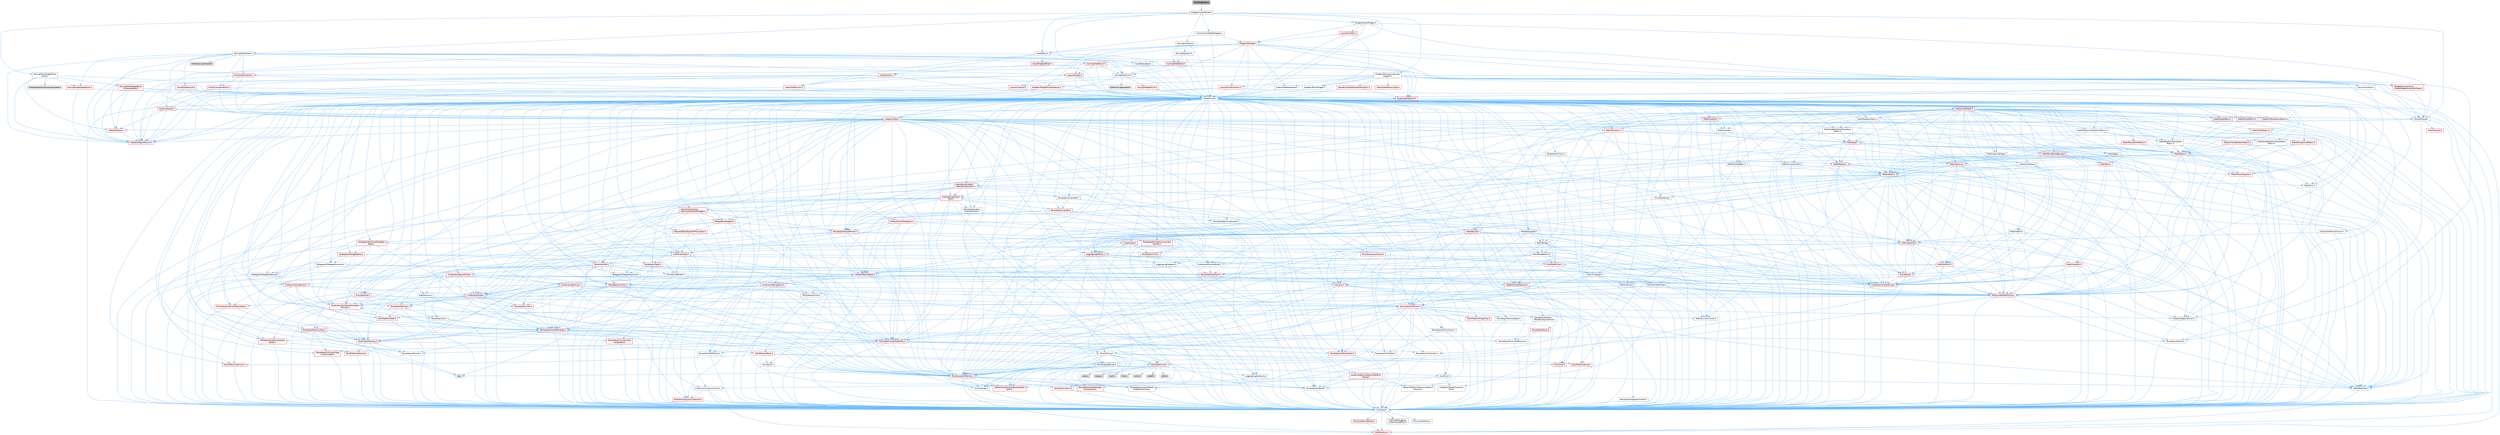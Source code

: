 digraph "SAnalogSlider.h"
{
 // INTERACTIVE_SVG=YES
 // LATEX_PDF_SIZE
  bgcolor="transparent";
  edge [fontname=Helvetica,fontsize=10,labelfontname=Helvetica,labelfontsize=10];
  node [fontname=Helvetica,fontsize=10,shape=box,height=0.2,width=0.4];
  Node1 [id="Node000001",label="SAnalogSlider.h",height=0.2,width=0.4,color="gray40", fillcolor="grey60", style="filled", fontcolor="black",tooltip=" "];
  Node1 -> Node2 [id="edge1_Node000001_Node000002",color="steelblue1",style="solid",tooltip=" "];
  Node2 [id="Node000002",label="Widgets/Input/SSlider.h",height=0.2,width=0.4,color="grey40", fillcolor="white", style="filled",URL="$dd/d92/SSlider_8h.html",tooltip=" "];
  Node2 -> Node3 [id="edge2_Node000002_Node000003",color="steelblue1",style="solid",tooltip=" "];
  Node3 [id="Node000003",label="CoreMinimal.h",height=0.2,width=0.4,color="grey40", fillcolor="white", style="filled",URL="$d7/d67/CoreMinimal_8h.html",tooltip=" "];
  Node3 -> Node4 [id="edge3_Node000003_Node000004",color="steelblue1",style="solid",tooltip=" "];
  Node4 [id="Node000004",label="CoreTypes.h",height=0.2,width=0.4,color="grey40", fillcolor="white", style="filled",URL="$dc/dec/CoreTypes_8h.html",tooltip=" "];
  Node4 -> Node5 [id="edge4_Node000004_Node000005",color="steelblue1",style="solid",tooltip=" "];
  Node5 [id="Node000005",label="HAL/Platform.h",height=0.2,width=0.4,color="red", fillcolor="#FFF0F0", style="filled",URL="$d9/dd0/Platform_8h.html",tooltip=" "];
  Node4 -> Node15 [id="edge5_Node000004_Node000015",color="steelblue1",style="solid",tooltip=" "];
  Node15 [id="Node000015",label="ProfilingDebugging\l/UMemoryDefines.h",height=0.2,width=0.4,color="grey40", fillcolor="white", style="filled",URL="$d2/da2/UMemoryDefines_8h.html",tooltip=" "];
  Node4 -> Node16 [id="edge6_Node000004_Node000016",color="steelblue1",style="solid",tooltip=" "];
  Node16 [id="Node000016",label="Misc/CoreMiscDefines.h",height=0.2,width=0.4,color="red", fillcolor="#FFF0F0", style="filled",URL="$da/d38/CoreMiscDefines_8h.html",tooltip=" "];
  Node16 -> Node5 [id="edge7_Node000016_Node000005",color="steelblue1",style="solid",tooltip=" "];
  Node4 -> Node17 [id="edge8_Node000004_Node000017",color="steelblue1",style="solid",tooltip=" "];
  Node17 [id="Node000017",label="Misc/CoreDefines.h",height=0.2,width=0.4,color="grey40", fillcolor="white", style="filled",URL="$d3/dd2/CoreDefines_8h.html",tooltip=" "];
  Node3 -> Node18 [id="edge9_Node000003_Node000018",color="steelblue1",style="solid",tooltip=" "];
  Node18 [id="Node000018",label="CoreFwd.h",height=0.2,width=0.4,color="grey40", fillcolor="white", style="filled",URL="$d1/d1e/CoreFwd_8h.html",tooltip=" "];
  Node18 -> Node4 [id="edge10_Node000018_Node000004",color="steelblue1",style="solid",tooltip=" "];
  Node18 -> Node19 [id="edge11_Node000018_Node000019",color="steelblue1",style="solid",tooltip=" "];
  Node19 [id="Node000019",label="Containers/ContainersFwd.h",height=0.2,width=0.4,color="grey40", fillcolor="white", style="filled",URL="$d4/d0a/ContainersFwd_8h.html",tooltip=" "];
  Node19 -> Node5 [id="edge12_Node000019_Node000005",color="steelblue1",style="solid",tooltip=" "];
  Node19 -> Node4 [id="edge13_Node000019_Node000004",color="steelblue1",style="solid",tooltip=" "];
  Node19 -> Node20 [id="edge14_Node000019_Node000020",color="steelblue1",style="solid",tooltip=" "];
  Node20 [id="Node000020",label="Traits/IsContiguousContainer.h",height=0.2,width=0.4,color="red", fillcolor="#FFF0F0", style="filled",URL="$d5/d3c/IsContiguousContainer_8h.html",tooltip=" "];
  Node20 -> Node4 [id="edge15_Node000020_Node000004",color="steelblue1",style="solid",tooltip=" "];
  Node18 -> Node23 [id="edge16_Node000018_Node000023",color="steelblue1",style="solid",tooltip=" "];
  Node23 [id="Node000023",label="Math/MathFwd.h",height=0.2,width=0.4,color="grey40", fillcolor="white", style="filled",URL="$d2/d10/MathFwd_8h.html",tooltip=" "];
  Node23 -> Node5 [id="edge17_Node000023_Node000005",color="steelblue1",style="solid",tooltip=" "];
  Node18 -> Node24 [id="edge18_Node000018_Node000024",color="steelblue1",style="solid",tooltip=" "];
  Node24 [id="Node000024",label="UObject/UObjectHierarchy\lFwd.h",height=0.2,width=0.4,color="grey40", fillcolor="white", style="filled",URL="$d3/d13/UObjectHierarchyFwd_8h.html",tooltip=" "];
  Node3 -> Node24 [id="edge19_Node000003_Node000024",color="steelblue1",style="solid",tooltip=" "];
  Node3 -> Node19 [id="edge20_Node000003_Node000019",color="steelblue1",style="solid",tooltip=" "];
  Node3 -> Node25 [id="edge21_Node000003_Node000025",color="steelblue1",style="solid",tooltip=" "];
  Node25 [id="Node000025",label="Misc/VarArgs.h",height=0.2,width=0.4,color="grey40", fillcolor="white", style="filled",URL="$d5/d6f/VarArgs_8h.html",tooltip=" "];
  Node25 -> Node4 [id="edge22_Node000025_Node000004",color="steelblue1",style="solid",tooltip=" "];
  Node3 -> Node26 [id="edge23_Node000003_Node000026",color="steelblue1",style="solid",tooltip=" "];
  Node26 [id="Node000026",label="Logging/LogVerbosity.h",height=0.2,width=0.4,color="grey40", fillcolor="white", style="filled",URL="$d2/d8f/LogVerbosity_8h.html",tooltip=" "];
  Node26 -> Node4 [id="edge24_Node000026_Node000004",color="steelblue1",style="solid",tooltip=" "];
  Node3 -> Node27 [id="edge25_Node000003_Node000027",color="steelblue1",style="solid",tooltip=" "];
  Node27 [id="Node000027",label="Misc/OutputDevice.h",height=0.2,width=0.4,color="grey40", fillcolor="white", style="filled",URL="$d7/d32/OutputDevice_8h.html",tooltip=" "];
  Node27 -> Node18 [id="edge26_Node000027_Node000018",color="steelblue1",style="solid",tooltip=" "];
  Node27 -> Node4 [id="edge27_Node000027_Node000004",color="steelblue1",style="solid",tooltip=" "];
  Node27 -> Node26 [id="edge28_Node000027_Node000026",color="steelblue1",style="solid",tooltip=" "];
  Node27 -> Node25 [id="edge29_Node000027_Node000025",color="steelblue1",style="solid",tooltip=" "];
  Node27 -> Node28 [id="edge30_Node000027_Node000028",color="steelblue1",style="solid",tooltip=" "];
  Node28 [id="Node000028",label="Templates/IsArrayOrRefOf\lTypeByPredicate.h",height=0.2,width=0.4,color="grey40", fillcolor="white", style="filled",URL="$d6/da1/IsArrayOrRefOfTypeByPredicate_8h.html",tooltip=" "];
  Node28 -> Node4 [id="edge31_Node000028_Node000004",color="steelblue1",style="solid",tooltip=" "];
  Node27 -> Node29 [id="edge32_Node000027_Node000029",color="steelblue1",style="solid",tooltip=" "];
  Node29 [id="Node000029",label="Templates/IsValidVariadic\lFunctionArg.h",height=0.2,width=0.4,color="red", fillcolor="#FFF0F0", style="filled",URL="$d0/dc8/IsValidVariadicFunctionArg_8h.html",tooltip=" "];
  Node29 -> Node4 [id="edge33_Node000029_Node000004",color="steelblue1",style="solid",tooltip=" "];
  Node27 -> Node31 [id="edge34_Node000027_Node000031",color="steelblue1",style="solid",tooltip=" "];
  Node31 [id="Node000031",label="Traits/IsCharEncodingCompatible\lWith.h",height=0.2,width=0.4,color="red", fillcolor="#FFF0F0", style="filled",URL="$df/dd1/IsCharEncodingCompatibleWith_8h.html",tooltip=" "];
  Node3 -> Node33 [id="edge35_Node000003_Node000033",color="steelblue1",style="solid",tooltip=" "];
  Node33 [id="Node000033",label="HAL/PlatformCrt.h",height=0.2,width=0.4,color="red", fillcolor="#FFF0F0", style="filled",URL="$d8/d75/PlatformCrt_8h.html",tooltip=" "];
  Node33 -> Node34 [id="edge36_Node000033_Node000034",color="steelblue1",style="solid",tooltip=" "];
  Node34 [id="Node000034",label="new",height=0.2,width=0.4,color="grey60", fillcolor="#E0E0E0", style="filled",tooltip=" "];
  Node33 -> Node35 [id="edge37_Node000033_Node000035",color="steelblue1",style="solid",tooltip=" "];
  Node35 [id="Node000035",label="wchar.h",height=0.2,width=0.4,color="grey60", fillcolor="#E0E0E0", style="filled",tooltip=" "];
  Node33 -> Node36 [id="edge38_Node000033_Node000036",color="steelblue1",style="solid",tooltip=" "];
  Node36 [id="Node000036",label="stddef.h",height=0.2,width=0.4,color="grey60", fillcolor="#E0E0E0", style="filled",tooltip=" "];
  Node33 -> Node37 [id="edge39_Node000033_Node000037",color="steelblue1",style="solid",tooltip=" "];
  Node37 [id="Node000037",label="stdlib.h",height=0.2,width=0.4,color="grey60", fillcolor="#E0E0E0", style="filled",tooltip=" "];
  Node33 -> Node38 [id="edge40_Node000033_Node000038",color="steelblue1",style="solid",tooltip=" "];
  Node38 [id="Node000038",label="stdio.h",height=0.2,width=0.4,color="grey60", fillcolor="#E0E0E0", style="filled",tooltip=" "];
  Node33 -> Node39 [id="edge41_Node000033_Node000039",color="steelblue1",style="solid",tooltip=" "];
  Node39 [id="Node000039",label="stdarg.h",height=0.2,width=0.4,color="grey60", fillcolor="#E0E0E0", style="filled",tooltip=" "];
  Node33 -> Node40 [id="edge42_Node000033_Node000040",color="steelblue1",style="solid",tooltip=" "];
  Node40 [id="Node000040",label="math.h",height=0.2,width=0.4,color="grey60", fillcolor="#E0E0E0", style="filled",tooltip=" "];
  Node33 -> Node41 [id="edge43_Node000033_Node000041",color="steelblue1",style="solid",tooltip=" "];
  Node41 [id="Node000041",label="float.h",height=0.2,width=0.4,color="grey60", fillcolor="#E0E0E0", style="filled",tooltip=" "];
  Node3 -> Node43 [id="edge44_Node000003_Node000043",color="steelblue1",style="solid",tooltip=" "];
  Node43 [id="Node000043",label="HAL/PlatformMisc.h",height=0.2,width=0.4,color="red", fillcolor="#FFF0F0", style="filled",URL="$d0/df5/PlatformMisc_8h.html",tooltip=" "];
  Node43 -> Node4 [id="edge45_Node000043_Node000004",color="steelblue1",style="solid",tooltip=" "];
  Node3 -> Node62 [id="edge46_Node000003_Node000062",color="steelblue1",style="solid",tooltip=" "];
  Node62 [id="Node000062",label="Misc/AssertionMacros.h",height=0.2,width=0.4,color="red", fillcolor="#FFF0F0", style="filled",URL="$d0/dfa/AssertionMacros_8h.html",tooltip=" "];
  Node62 -> Node4 [id="edge47_Node000062_Node000004",color="steelblue1",style="solid",tooltip=" "];
  Node62 -> Node5 [id="edge48_Node000062_Node000005",color="steelblue1",style="solid",tooltip=" "];
  Node62 -> Node43 [id="edge49_Node000062_Node000043",color="steelblue1",style="solid",tooltip=" "];
  Node62 -> Node63 [id="edge50_Node000062_Node000063",color="steelblue1",style="solid",tooltip=" "];
  Node63 [id="Node000063",label="Templates/EnableIf.h",height=0.2,width=0.4,color="grey40", fillcolor="white", style="filled",URL="$d7/d60/EnableIf_8h.html",tooltip=" "];
  Node63 -> Node4 [id="edge51_Node000063_Node000004",color="steelblue1",style="solid",tooltip=" "];
  Node62 -> Node28 [id="edge52_Node000062_Node000028",color="steelblue1",style="solid",tooltip=" "];
  Node62 -> Node29 [id="edge53_Node000062_Node000029",color="steelblue1",style="solid",tooltip=" "];
  Node62 -> Node31 [id="edge54_Node000062_Node000031",color="steelblue1",style="solid",tooltip=" "];
  Node62 -> Node25 [id="edge55_Node000062_Node000025",color="steelblue1",style="solid",tooltip=" "];
  Node3 -> Node71 [id="edge56_Node000003_Node000071",color="steelblue1",style="solid",tooltip=" "];
  Node71 [id="Node000071",label="Templates/IsPointer.h",height=0.2,width=0.4,color="grey40", fillcolor="white", style="filled",URL="$d7/d05/IsPointer_8h.html",tooltip=" "];
  Node71 -> Node4 [id="edge57_Node000071_Node000004",color="steelblue1",style="solid",tooltip=" "];
  Node3 -> Node72 [id="edge58_Node000003_Node000072",color="steelblue1",style="solid",tooltip=" "];
  Node72 [id="Node000072",label="HAL/PlatformMemory.h",height=0.2,width=0.4,color="red", fillcolor="#FFF0F0", style="filled",URL="$de/d68/PlatformMemory_8h.html",tooltip=" "];
  Node72 -> Node4 [id="edge59_Node000072_Node000004",color="steelblue1",style="solid",tooltip=" "];
  Node3 -> Node55 [id="edge60_Node000003_Node000055",color="steelblue1",style="solid",tooltip=" "];
  Node55 [id="Node000055",label="HAL/PlatformAtomics.h",height=0.2,width=0.4,color="red", fillcolor="#FFF0F0", style="filled",URL="$d3/d36/PlatformAtomics_8h.html",tooltip=" "];
  Node55 -> Node4 [id="edge61_Node000055_Node000004",color="steelblue1",style="solid",tooltip=" "];
  Node3 -> Node77 [id="edge62_Node000003_Node000077",color="steelblue1",style="solid",tooltip=" "];
  Node77 [id="Node000077",label="Misc/Exec.h",height=0.2,width=0.4,color="grey40", fillcolor="white", style="filled",URL="$de/ddb/Exec_8h.html",tooltip=" "];
  Node77 -> Node4 [id="edge63_Node000077_Node000004",color="steelblue1",style="solid",tooltip=" "];
  Node77 -> Node62 [id="edge64_Node000077_Node000062",color="steelblue1",style="solid",tooltip=" "];
  Node3 -> Node78 [id="edge65_Node000003_Node000078",color="steelblue1",style="solid",tooltip=" "];
  Node78 [id="Node000078",label="HAL/MemoryBase.h",height=0.2,width=0.4,color="red", fillcolor="#FFF0F0", style="filled",URL="$d6/d9f/MemoryBase_8h.html",tooltip=" "];
  Node78 -> Node4 [id="edge66_Node000078_Node000004",color="steelblue1",style="solid",tooltip=" "];
  Node78 -> Node55 [id="edge67_Node000078_Node000055",color="steelblue1",style="solid",tooltip=" "];
  Node78 -> Node33 [id="edge68_Node000078_Node000033",color="steelblue1",style="solid",tooltip=" "];
  Node78 -> Node77 [id="edge69_Node000078_Node000077",color="steelblue1",style="solid",tooltip=" "];
  Node78 -> Node27 [id="edge70_Node000078_Node000027",color="steelblue1",style="solid",tooltip=" "];
  Node3 -> Node88 [id="edge71_Node000003_Node000088",color="steelblue1",style="solid",tooltip=" "];
  Node88 [id="Node000088",label="HAL/UnrealMemory.h",height=0.2,width=0.4,color="red", fillcolor="#FFF0F0", style="filled",URL="$d9/d96/UnrealMemory_8h.html",tooltip=" "];
  Node88 -> Node4 [id="edge72_Node000088_Node000004",color="steelblue1",style="solid",tooltip=" "];
  Node88 -> Node78 [id="edge73_Node000088_Node000078",color="steelblue1",style="solid",tooltip=" "];
  Node88 -> Node72 [id="edge74_Node000088_Node000072",color="steelblue1",style="solid",tooltip=" "];
  Node88 -> Node71 [id="edge75_Node000088_Node000071",color="steelblue1",style="solid",tooltip=" "];
  Node3 -> Node90 [id="edge76_Node000003_Node000090",color="steelblue1",style="solid",tooltip=" "];
  Node90 [id="Node000090",label="Templates/IsArithmetic.h",height=0.2,width=0.4,color="grey40", fillcolor="white", style="filled",URL="$d2/d5d/IsArithmetic_8h.html",tooltip=" "];
  Node90 -> Node4 [id="edge77_Node000090_Node000004",color="steelblue1",style="solid",tooltip=" "];
  Node3 -> Node84 [id="edge78_Node000003_Node000084",color="steelblue1",style="solid",tooltip=" "];
  Node84 [id="Node000084",label="Templates/AndOrNot.h",height=0.2,width=0.4,color="grey40", fillcolor="white", style="filled",URL="$db/d0a/AndOrNot_8h.html",tooltip=" "];
  Node84 -> Node4 [id="edge79_Node000084_Node000004",color="steelblue1",style="solid",tooltip=" "];
  Node3 -> Node91 [id="edge80_Node000003_Node000091",color="steelblue1",style="solid",tooltip=" "];
  Node91 [id="Node000091",label="Templates/IsPODType.h",height=0.2,width=0.4,color="grey40", fillcolor="white", style="filled",URL="$d7/db1/IsPODType_8h.html",tooltip=" "];
  Node91 -> Node4 [id="edge81_Node000091_Node000004",color="steelblue1",style="solid",tooltip=" "];
  Node3 -> Node92 [id="edge82_Node000003_Node000092",color="steelblue1",style="solid",tooltip=" "];
  Node92 [id="Node000092",label="Templates/IsUECoreType.h",height=0.2,width=0.4,color="red", fillcolor="#FFF0F0", style="filled",URL="$d1/db8/IsUECoreType_8h.html",tooltip=" "];
  Node92 -> Node4 [id="edge83_Node000092_Node000004",color="steelblue1",style="solid",tooltip=" "];
  Node3 -> Node85 [id="edge84_Node000003_Node000085",color="steelblue1",style="solid",tooltip=" "];
  Node85 [id="Node000085",label="Templates/IsTriviallyCopy\lConstructible.h",height=0.2,width=0.4,color="red", fillcolor="#FFF0F0", style="filled",URL="$d3/d78/IsTriviallyCopyConstructible_8h.html",tooltip=" "];
  Node85 -> Node4 [id="edge85_Node000085_Node000004",color="steelblue1",style="solid",tooltip=" "];
  Node3 -> Node93 [id="edge86_Node000003_Node000093",color="steelblue1",style="solid",tooltip=" "];
  Node93 [id="Node000093",label="Templates/UnrealTypeTraits.h",height=0.2,width=0.4,color="red", fillcolor="#FFF0F0", style="filled",URL="$d2/d2d/UnrealTypeTraits_8h.html",tooltip=" "];
  Node93 -> Node4 [id="edge87_Node000093_Node000004",color="steelblue1",style="solid",tooltip=" "];
  Node93 -> Node71 [id="edge88_Node000093_Node000071",color="steelblue1",style="solid",tooltip=" "];
  Node93 -> Node62 [id="edge89_Node000093_Node000062",color="steelblue1",style="solid",tooltip=" "];
  Node93 -> Node84 [id="edge90_Node000093_Node000084",color="steelblue1",style="solid",tooltip=" "];
  Node93 -> Node63 [id="edge91_Node000093_Node000063",color="steelblue1",style="solid",tooltip=" "];
  Node93 -> Node90 [id="edge92_Node000093_Node000090",color="steelblue1",style="solid",tooltip=" "];
  Node93 -> Node91 [id="edge93_Node000093_Node000091",color="steelblue1",style="solid",tooltip=" "];
  Node93 -> Node92 [id="edge94_Node000093_Node000092",color="steelblue1",style="solid",tooltip=" "];
  Node93 -> Node85 [id="edge95_Node000093_Node000085",color="steelblue1",style="solid",tooltip=" "];
  Node3 -> Node63 [id="edge96_Node000003_Node000063",color="steelblue1",style="solid",tooltip=" "];
  Node3 -> Node95 [id="edge97_Node000003_Node000095",color="steelblue1",style="solid",tooltip=" "];
  Node95 [id="Node000095",label="Templates/RemoveReference.h",height=0.2,width=0.4,color="grey40", fillcolor="white", style="filled",URL="$da/dbe/RemoveReference_8h.html",tooltip=" "];
  Node95 -> Node4 [id="edge98_Node000095_Node000004",color="steelblue1",style="solid",tooltip=" "];
  Node3 -> Node96 [id="edge99_Node000003_Node000096",color="steelblue1",style="solid",tooltip=" "];
  Node96 [id="Node000096",label="Templates/IntegralConstant.h",height=0.2,width=0.4,color="grey40", fillcolor="white", style="filled",URL="$db/d1b/IntegralConstant_8h.html",tooltip=" "];
  Node96 -> Node4 [id="edge100_Node000096_Node000004",color="steelblue1",style="solid",tooltip=" "];
  Node3 -> Node97 [id="edge101_Node000003_Node000097",color="steelblue1",style="solid",tooltip=" "];
  Node97 [id="Node000097",label="Templates/IsClass.h",height=0.2,width=0.4,color="grey40", fillcolor="white", style="filled",URL="$db/dcb/IsClass_8h.html",tooltip=" "];
  Node97 -> Node4 [id="edge102_Node000097_Node000004",color="steelblue1",style="solid",tooltip=" "];
  Node3 -> Node98 [id="edge103_Node000003_Node000098",color="steelblue1",style="solid",tooltip=" "];
  Node98 [id="Node000098",label="Templates/TypeCompatible\lBytes.h",height=0.2,width=0.4,color="red", fillcolor="#FFF0F0", style="filled",URL="$df/d0a/TypeCompatibleBytes_8h.html",tooltip=" "];
  Node98 -> Node4 [id="edge104_Node000098_Node000004",color="steelblue1",style="solid",tooltip=" "];
  Node98 -> Node34 [id="edge105_Node000098_Node000034",color="steelblue1",style="solid",tooltip=" "];
  Node3 -> Node20 [id="edge106_Node000003_Node000020",color="steelblue1",style="solid",tooltip=" "];
  Node3 -> Node99 [id="edge107_Node000003_Node000099",color="steelblue1",style="solid",tooltip=" "];
  Node99 [id="Node000099",label="Templates/UnrealTemplate.h",height=0.2,width=0.4,color="red", fillcolor="#FFF0F0", style="filled",URL="$d4/d24/UnrealTemplate_8h.html",tooltip=" "];
  Node99 -> Node4 [id="edge108_Node000099_Node000004",color="steelblue1",style="solid",tooltip=" "];
  Node99 -> Node71 [id="edge109_Node000099_Node000071",color="steelblue1",style="solid",tooltip=" "];
  Node99 -> Node88 [id="edge110_Node000099_Node000088",color="steelblue1",style="solid",tooltip=" "];
  Node99 -> Node93 [id="edge111_Node000099_Node000093",color="steelblue1",style="solid",tooltip=" "];
  Node99 -> Node95 [id="edge112_Node000099_Node000095",color="steelblue1",style="solid",tooltip=" "];
  Node99 -> Node98 [id="edge113_Node000099_Node000098",color="steelblue1",style="solid",tooltip=" "];
  Node99 -> Node66 [id="edge114_Node000099_Node000066",color="steelblue1",style="solid",tooltip=" "];
  Node66 [id="Node000066",label="Templates/Identity.h",height=0.2,width=0.4,color="grey40", fillcolor="white", style="filled",URL="$d0/dd5/Identity_8h.html",tooltip=" "];
  Node99 -> Node20 [id="edge115_Node000099_Node000020",color="steelblue1",style="solid",tooltip=" "];
  Node3 -> Node48 [id="edge116_Node000003_Node000048",color="steelblue1",style="solid",tooltip=" "];
  Node48 [id="Node000048",label="Math/NumericLimits.h",height=0.2,width=0.4,color="grey40", fillcolor="white", style="filled",URL="$df/d1b/NumericLimits_8h.html",tooltip=" "];
  Node48 -> Node4 [id="edge117_Node000048_Node000004",color="steelblue1",style="solid",tooltip=" "];
  Node3 -> Node103 [id="edge118_Node000003_Node000103",color="steelblue1",style="solid",tooltip=" "];
  Node103 [id="Node000103",label="HAL/PlatformMath.h",height=0.2,width=0.4,color="red", fillcolor="#FFF0F0", style="filled",URL="$dc/d53/PlatformMath_8h.html",tooltip=" "];
  Node103 -> Node4 [id="edge119_Node000103_Node000004",color="steelblue1",style="solid",tooltip=" "];
  Node3 -> Node86 [id="edge120_Node000003_Node000086",color="steelblue1",style="solid",tooltip=" "];
  Node86 [id="Node000086",label="Templates/IsTriviallyCopy\lAssignable.h",height=0.2,width=0.4,color="red", fillcolor="#FFF0F0", style="filled",URL="$d2/df2/IsTriviallyCopyAssignable_8h.html",tooltip=" "];
  Node86 -> Node4 [id="edge121_Node000086_Node000004",color="steelblue1",style="solid",tooltip=" "];
  Node3 -> Node111 [id="edge122_Node000003_Node000111",color="steelblue1",style="solid",tooltip=" "];
  Node111 [id="Node000111",label="Templates/MemoryOps.h",height=0.2,width=0.4,color="red", fillcolor="#FFF0F0", style="filled",URL="$db/dea/MemoryOps_8h.html",tooltip=" "];
  Node111 -> Node4 [id="edge123_Node000111_Node000004",color="steelblue1",style="solid",tooltip=" "];
  Node111 -> Node88 [id="edge124_Node000111_Node000088",color="steelblue1",style="solid",tooltip=" "];
  Node111 -> Node86 [id="edge125_Node000111_Node000086",color="steelblue1",style="solid",tooltip=" "];
  Node111 -> Node85 [id="edge126_Node000111_Node000085",color="steelblue1",style="solid",tooltip=" "];
  Node111 -> Node93 [id="edge127_Node000111_Node000093",color="steelblue1",style="solid",tooltip=" "];
  Node111 -> Node34 [id="edge128_Node000111_Node000034",color="steelblue1",style="solid",tooltip=" "];
  Node3 -> Node112 [id="edge129_Node000003_Node000112",color="steelblue1",style="solid",tooltip=" "];
  Node112 [id="Node000112",label="Containers/ContainerAllocation\lPolicies.h",height=0.2,width=0.4,color="red", fillcolor="#FFF0F0", style="filled",URL="$d7/dff/ContainerAllocationPolicies_8h.html",tooltip=" "];
  Node112 -> Node4 [id="edge130_Node000112_Node000004",color="steelblue1",style="solid",tooltip=" "];
  Node112 -> Node112 [id="edge131_Node000112_Node000112",color="steelblue1",style="solid",tooltip=" "];
  Node112 -> Node103 [id="edge132_Node000112_Node000103",color="steelblue1",style="solid",tooltip=" "];
  Node112 -> Node88 [id="edge133_Node000112_Node000088",color="steelblue1",style="solid",tooltip=" "];
  Node112 -> Node48 [id="edge134_Node000112_Node000048",color="steelblue1",style="solid",tooltip=" "];
  Node112 -> Node62 [id="edge135_Node000112_Node000062",color="steelblue1",style="solid",tooltip=" "];
  Node112 -> Node111 [id="edge136_Node000112_Node000111",color="steelblue1",style="solid",tooltip=" "];
  Node112 -> Node98 [id="edge137_Node000112_Node000098",color="steelblue1",style="solid",tooltip=" "];
  Node3 -> Node115 [id="edge138_Node000003_Node000115",color="steelblue1",style="solid",tooltip=" "];
  Node115 [id="Node000115",label="Templates/IsEnumClass.h",height=0.2,width=0.4,color="grey40", fillcolor="white", style="filled",URL="$d7/d15/IsEnumClass_8h.html",tooltip=" "];
  Node115 -> Node4 [id="edge139_Node000115_Node000004",color="steelblue1",style="solid",tooltip=" "];
  Node115 -> Node84 [id="edge140_Node000115_Node000084",color="steelblue1",style="solid",tooltip=" "];
  Node3 -> Node116 [id="edge141_Node000003_Node000116",color="steelblue1",style="solid",tooltip=" "];
  Node116 [id="Node000116",label="HAL/PlatformProperties.h",height=0.2,width=0.4,color="red", fillcolor="#FFF0F0", style="filled",URL="$d9/db0/PlatformProperties_8h.html",tooltip=" "];
  Node116 -> Node4 [id="edge142_Node000116_Node000004",color="steelblue1",style="solid",tooltip=" "];
  Node3 -> Node119 [id="edge143_Node000003_Node000119",color="steelblue1",style="solid",tooltip=" "];
  Node119 [id="Node000119",label="Misc/EngineVersionBase.h",height=0.2,width=0.4,color="grey40", fillcolor="white", style="filled",URL="$d5/d2b/EngineVersionBase_8h.html",tooltip=" "];
  Node119 -> Node4 [id="edge144_Node000119_Node000004",color="steelblue1",style="solid",tooltip=" "];
  Node3 -> Node120 [id="edge145_Node000003_Node000120",color="steelblue1",style="solid",tooltip=" "];
  Node120 [id="Node000120",label="Internationalization\l/TextNamespaceFwd.h",height=0.2,width=0.4,color="grey40", fillcolor="white", style="filled",URL="$d8/d97/TextNamespaceFwd_8h.html",tooltip=" "];
  Node120 -> Node4 [id="edge146_Node000120_Node000004",color="steelblue1",style="solid",tooltip=" "];
  Node3 -> Node121 [id="edge147_Node000003_Node000121",color="steelblue1",style="solid",tooltip=" "];
  Node121 [id="Node000121",label="Serialization/Archive.h",height=0.2,width=0.4,color="red", fillcolor="#FFF0F0", style="filled",URL="$d7/d3b/Archive_8h.html",tooltip=" "];
  Node121 -> Node18 [id="edge148_Node000121_Node000018",color="steelblue1",style="solid",tooltip=" "];
  Node121 -> Node4 [id="edge149_Node000121_Node000004",color="steelblue1",style="solid",tooltip=" "];
  Node121 -> Node116 [id="edge150_Node000121_Node000116",color="steelblue1",style="solid",tooltip=" "];
  Node121 -> Node120 [id="edge151_Node000121_Node000120",color="steelblue1",style="solid",tooltip=" "];
  Node121 -> Node23 [id="edge152_Node000121_Node000023",color="steelblue1",style="solid",tooltip=" "];
  Node121 -> Node62 [id="edge153_Node000121_Node000062",color="steelblue1",style="solid",tooltip=" "];
  Node121 -> Node119 [id="edge154_Node000121_Node000119",color="steelblue1",style="solid",tooltip=" "];
  Node121 -> Node25 [id="edge155_Node000121_Node000025",color="steelblue1",style="solid",tooltip=" "];
  Node121 -> Node63 [id="edge156_Node000121_Node000063",color="steelblue1",style="solid",tooltip=" "];
  Node121 -> Node28 [id="edge157_Node000121_Node000028",color="steelblue1",style="solid",tooltip=" "];
  Node121 -> Node115 [id="edge158_Node000121_Node000115",color="steelblue1",style="solid",tooltip=" "];
  Node121 -> Node29 [id="edge159_Node000121_Node000029",color="steelblue1",style="solid",tooltip=" "];
  Node121 -> Node99 [id="edge160_Node000121_Node000099",color="steelblue1",style="solid",tooltip=" "];
  Node121 -> Node31 [id="edge161_Node000121_Node000031",color="steelblue1",style="solid",tooltip=" "];
  Node121 -> Node124 [id="edge162_Node000121_Node000124",color="steelblue1",style="solid",tooltip=" "];
  Node124 [id="Node000124",label="UObject/ObjectVersion.h",height=0.2,width=0.4,color="grey40", fillcolor="white", style="filled",URL="$da/d63/ObjectVersion_8h.html",tooltip=" "];
  Node124 -> Node4 [id="edge163_Node000124_Node000004",color="steelblue1",style="solid",tooltip=" "];
  Node3 -> Node125 [id="edge164_Node000003_Node000125",color="steelblue1",style="solid",tooltip=" "];
  Node125 [id="Node000125",label="Templates/Less.h",height=0.2,width=0.4,color="grey40", fillcolor="white", style="filled",URL="$de/dc8/Less_8h.html",tooltip=" "];
  Node125 -> Node4 [id="edge165_Node000125_Node000004",color="steelblue1",style="solid",tooltip=" "];
  Node125 -> Node99 [id="edge166_Node000125_Node000099",color="steelblue1",style="solid",tooltip=" "];
  Node3 -> Node126 [id="edge167_Node000003_Node000126",color="steelblue1",style="solid",tooltip=" "];
  Node126 [id="Node000126",label="Templates/Sorting.h",height=0.2,width=0.4,color="red", fillcolor="#FFF0F0", style="filled",URL="$d3/d9e/Sorting_8h.html",tooltip=" "];
  Node126 -> Node4 [id="edge168_Node000126_Node000004",color="steelblue1",style="solid",tooltip=" "];
  Node126 -> Node103 [id="edge169_Node000126_Node000103",color="steelblue1",style="solid",tooltip=" "];
  Node126 -> Node125 [id="edge170_Node000126_Node000125",color="steelblue1",style="solid",tooltip=" "];
  Node3 -> Node137 [id="edge171_Node000003_Node000137",color="steelblue1",style="solid",tooltip=" "];
  Node137 [id="Node000137",label="Misc/Char.h",height=0.2,width=0.4,color="red", fillcolor="#FFF0F0", style="filled",URL="$d0/d58/Char_8h.html",tooltip=" "];
  Node137 -> Node4 [id="edge172_Node000137_Node000004",color="steelblue1",style="solid",tooltip=" "];
  Node3 -> Node140 [id="edge173_Node000003_Node000140",color="steelblue1",style="solid",tooltip=" "];
  Node140 [id="Node000140",label="GenericPlatform/GenericPlatform\lStricmp.h",height=0.2,width=0.4,color="grey40", fillcolor="white", style="filled",URL="$d2/d86/GenericPlatformStricmp_8h.html",tooltip=" "];
  Node140 -> Node4 [id="edge174_Node000140_Node000004",color="steelblue1",style="solid",tooltip=" "];
  Node3 -> Node141 [id="edge175_Node000003_Node000141",color="steelblue1",style="solid",tooltip=" "];
  Node141 [id="Node000141",label="GenericPlatform/GenericPlatform\lString.h",height=0.2,width=0.4,color="red", fillcolor="#FFF0F0", style="filled",URL="$dd/d20/GenericPlatformString_8h.html",tooltip=" "];
  Node141 -> Node4 [id="edge176_Node000141_Node000004",color="steelblue1",style="solid",tooltip=" "];
  Node141 -> Node140 [id="edge177_Node000141_Node000140",color="steelblue1",style="solid",tooltip=" "];
  Node141 -> Node63 [id="edge178_Node000141_Node000063",color="steelblue1",style="solid",tooltip=" "];
  Node141 -> Node31 [id="edge179_Node000141_Node000031",color="steelblue1",style="solid",tooltip=" "];
  Node3 -> Node74 [id="edge180_Node000003_Node000074",color="steelblue1",style="solid",tooltip=" "];
  Node74 [id="Node000074",label="HAL/PlatformString.h",height=0.2,width=0.4,color="red", fillcolor="#FFF0F0", style="filled",URL="$db/db5/PlatformString_8h.html",tooltip=" "];
  Node74 -> Node4 [id="edge181_Node000074_Node000004",color="steelblue1",style="solid",tooltip=" "];
  Node3 -> Node144 [id="edge182_Node000003_Node000144",color="steelblue1",style="solid",tooltip=" "];
  Node144 [id="Node000144",label="Misc/CString.h",height=0.2,width=0.4,color="grey40", fillcolor="white", style="filled",URL="$d2/d49/CString_8h.html",tooltip=" "];
  Node144 -> Node4 [id="edge183_Node000144_Node000004",color="steelblue1",style="solid",tooltip=" "];
  Node144 -> Node33 [id="edge184_Node000144_Node000033",color="steelblue1",style="solid",tooltip=" "];
  Node144 -> Node74 [id="edge185_Node000144_Node000074",color="steelblue1",style="solid",tooltip=" "];
  Node144 -> Node62 [id="edge186_Node000144_Node000062",color="steelblue1",style="solid",tooltip=" "];
  Node144 -> Node137 [id="edge187_Node000144_Node000137",color="steelblue1",style="solid",tooltip=" "];
  Node144 -> Node25 [id="edge188_Node000144_Node000025",color="steelblue1",style="solid",tooltip=" "];
  Node144 -> Node28 [id="edge189_Node000144_Node000028",color="steelblue1",style="solid",tooltip=" "];
  Node144 -> Node29 [id="edge190_Node000144_Node000029",color="steelblue1",style="solid",tooltip=" "];
  Node144 -> Node31 [id="edge191_Node000144_Node000031",color="steelblue1",style="solid",tooltip=" "];
  Node3 -> Node145 [id="edge192_Node000003_Node000145",color="steelblue1",style="solid",tooltip=" "];
  Node145 [id="Node000145",label="Misc/Crc.h",height=0.2,width=0.4,color="red", fillcolor="#FFF0F0", style="filled",URL="$d4/dd2/Crc_8h.html",tooltip=" "];
  Node145 -> Node4 [id="edge193_Node000145_Node000004",color="steelblue1",style="solid",tooltip=" "];
  Node145 -> Node74 [id="edge194_Node000145_Node000074",color="steelblue1",style="solid",tooltip=" "];
  Node145 -> Node62 [id="edge195_Node000145_Node000062",color="steelblue1",style="solid",tooltip=" "];
  Node145 -> Node144 [id="edge196_Node000145_Node000144",color="steelblue1",style="solid",tooltip=" "];
  Node145 -> Node137 [id="edge197_Node000145_Node000137",color="steelblue1",style="solid",tooltip=" "];
  Node145 -> Node93 [id="edge198_Node000145_Node000093",color="steelblue1",style="solid",tooltip=" "];
  Node3 -> Node136 [id="edge199_Node000003_Node000136",color="steelblue1",style="solid",tooltip=" "];
  Node136 [id="Node000136",label="Math/UnrealMathUtility.h",height=0.2,width=0.4,color="red", fillcolor="#FFF0F0", style="filled",URL="$db/db8/UnrealMathUtility_8h.html",tooltip=" "];
  Node136 -> Node4 [id="edge200_Node000136_Node000004",color="steelblue1",style="solid",tooltip=" "];
  Node136 -> Node62 [id="edge201_Node000136_Node000062",color="steelblue1",style="solid",tooltip=" "];
  Node136 -> Node103 [id="edge202_Node000136_Node000103",color="steelblue1",style="solid",tooltip=" "];
  Node136 -> Node23 [id="edge203_Node000136_Node000023",color="steelblue1",style="solid",tooltip=" "];
  Node136 -> Node66 [id="edge204_Node000136_Node000066",color="steelblue1",style="solid",tooltip=" "];
  Node3 -> Node146 [id="edge205_Node000003_Node000146",color="steelblue1",style="solid",tooltip=" "];
  Node146 [id="Node000146",label="Containers/UnrealString.h",height=0.2,width=0.4,color="red", fillcolor="#FFF0F0", style="filled",URL="$d5/dba/UnrealString_8h.html",tooltip=" "];
  Node3 -> Node150 [id="edge206_Node000003_Node000150",color="steelblue1",style="solid",tooltip=" "];
  Node150 [id="Node000150",label="Containers/Array.h",height=0.2,width=0.4,color="red", fillcolor="#FFF0F0", style="filled",URL="$df/dd0/Array_8h.html",tooltip=" "];
  Node150 -> Node4 [id="edge207_Node000150_Node000004",color="steelblue1",style="solid",tooltip=" "];
  Node150 -> Node62 [id="edge208_Node000150_Node000062",color="steelblue1",style="solid",tooltip=" "];
  Node150 -> Node88 [id="edge209_Node000150_Node000088",color="steelblue1",style="solid",tooltip=" "];
  Node150 -> Node93 [id="edge210_Node000150_Node000093",color="steelblue1",style="solid",tooltip=" "];
  Node150 -> Node99 [id="edge211_Node000150_Node000099",color="steelblue1",style="solid",tooltip=" "];
  Node150 -> Node112 [id="edge212_Node000150_Node000112",color="steelblue1",style="solid",tooltip=" "];
  Node150 -> Node121 [id="edge213_Node000150_Node000121",color="steelblue1",style="solid",tooltip=" "];
  Node150 -> Node129 [id="edge214_Node000150_Node000129",color="steelblue1",style="solid",tooltip=" "];
  Node129 [id="Node000129",label="Templates/Invoke.h",height=0.2,width=0.4,color="red", fillcolor="#FFF0F0", style="filled",URL="$d7/deb/Invoke_8h.html",tooltip=" "];
  Node129 -> Node4 [id="edge215_Node000129_Node000004",color="steelblue1",style="solid",tooltip=" "];
  Node129 -> Node99 [id="edge216_Node000129_Node000099",color="steelblue1",style="solid",tooltip=" "];
  Node150 -> Node125 [id="edge217_Node000150_Node000125",color="steelblue1",style="solid",tooltip=" "];
  Node150 -> Node126 [id="edge218_Node000150_Node000126",color="steelblue1",style="solid",tooltip=" "];
  Node150 -> Node173 [id="edge219_Node000150_Node000173",color="steelblue1",style="solid",tooltip=" "];
  Node173 [id="Node000173",label="Templates/AlignmentTemplates.h",height=0.2,width=0.4,color="red", fillcolor="#FFF0F0", style="filled",URL="$dd/d32/AlignmentTemplates_8h.html",tooltip=" "];
  Node173 -> Node4 [id="edge220_Node000173_Node000004",color="steelblue1",style="solid",tooltip=" "];
  Node173 -> Node71 [id="edge221_Node000173_Node000071",color="steelblue1",style="solid",tooltip=" "];
  Node3 -> Node174 [id="edge222_Node000003_Node000174",color="steelblue1",style="solid",tooltip=" "];
  Node174 [id="Node000174",label="Misc/FrameNumber.h",height=0.2,width=0.4,color="grey40", fillcolor="white", style="filled",URL="$dd/dbd/FrameNumber_8h.html",tooltip=" "];
  Node174 -> Node4 [id="edge223_Node000174_Node000004",color="steelblue1",style="solid",tooltip=" "];
  Node174 -> Node48 [id="edge224_Node000174_Node000048",color="steelblue1",style="solid",tooltip=" "];
  Node174 -> Node136 [id="edge225_Node000174_Node000136",color="steelblue1",style="solid",tooltip=" "];
  Node174 -> Node63 [id="edge226_Node000174_Node000063",color="steelblue1",style="solid",tooltip=" "];
  Node174 -> Node93 [id="edge227_Node000174_Node000093",color="steelblue1",style="solid",tooltip=" "];
  Node3 -> Node175 [id="edge228_Node000003_Node000175",color="steelblue1",style="solid",tooltip=" "];
  Node175 [id="Node000175",label="Misc/Timespan.h",height=0.2,width=0.4,color="grey40", fillcolor="white", style="filled",URL="$da/dd9/Timespan_8h.html",tooltip=" "];
  Node175 -> Node4 [id="edge229_Node000175_Node000004",color="steelblue1",style="solid",tooltip=" "];
  Node175 -> Node176 [id="edge230_Node000175_Node000176",color="steelblue1",style="solid",tooltip=" "];
  Node176 [id="Node000176",label="Math/Interval.h",height=0.2,width=0.4,color="grey40", fillcolor="white", style="filled",URL="$d1/d55/Interval_8h.html",tooltip=" "];
  Node176 -> Node4 [id="edge231_Node000176_Node000004",color="steelblue1",style="solid",tooltip=" "];
  Node176 -> Node90 [id="edge232_Node000176_Node000090",color="steelblue1",style="solid",tooltip=" "];
  Node176 -> Node93 [id="edge233_Node000176_Node000093",color="steelblue1",style="solid",tooltip=" "];
  Node176 -> Node48 [id="edge234_Node000176_Node000048",color="steelblue1",style="solid",tooltip=" "];
  Node176 -> Node136 [id="edge235_Node000176_Node000136",color="steelblue1",style="solid",tooltip=" "];
  Node175 -> Node136 [id="edge236_Node000175_Node000136",color="steelblue1",style="solid",tooltip=" "];
  Node175 -> Node62 [id="edge237_Node000175_Node000062",color="steelblue1",style="solid",tooltip=" "];
  Node3 -> Node177 [id="edge238_Node000003_Node000177",color="steelblue1",style="solid",tooltip=" "];
  Node177 [id="Node000177",label="Containers/StringConv.h",height=0.2,width=0.4,color="red", fillcolor="#FFF0F0", style="filled",URL="$d3/ddf/StringConv_8h.html",tooltip=" "];
  Node177 -> Node4 [id="edge239_Node000177_Node000004",color="steelblue1",style="solid",tooltip=" "];
  Node177 -> Node62 [id="edge240_Node000177_Node000062",color="steelblue1",style="solid",tooltip=" "];
  Node177 -> Node112 [id="edge241_Node000177_Node000112",color="steelblue1",style="solid",tooltip=" "];
  Node177 -> Node150 [id="edge242_Node000177_Node000150",color="steelblue1",style="solid",tooltip=" "];
  Node177 -> Node144 [id="edge243_Node000177_Node000144",color="steelblue1",style="solid",tooltip=" "];
  Node177 -> Node178 [id="edge244_Node000177_Node000178",color="steelblue1",style="solid",tooltip=" "];
  Node178 [id="Node000178",label="Templates/IsArray.h",height=0.2,width=0.4,color="grey40", fillcolor="white", style="filled",URL="$d8/d8d/IsArray_8h.html",tooltip=" "];
  Node178 -> Node4 [id="edge245_Node000178_Node000004",color="steelblue1",style="solid",tooltip=" "];
  Node177 -> Node99 [id="edge246_Node000177_Node000099",color="steelblue1",style="solid",tooltip=" "];
  Node177 -> Node93 [id="edge247_Node000177_Node000093",color="steelblue1",style="solid",tooltip=" "];
  Node177 -> Node31 [id="edge248_Node000177_Node000031",color="steelblue1",style="solid",tooltip=" "];
  Node177 -> Node20 [id="edge249_Node000177_Node000020",color="steelblue1",style="solid",tooltip=" "];
  Node3 -> Node179 [id="edge250_Node000003_Node000179",color="steelblue1",style="solid",tooltip=" "];
  Node179 [id="Node000179",label="UObject/UnrealNames.h",height=0.2,width=0.4,color="red", fillcolor="#FFF0F0", style="filled",URL="$d8/db1/UnrealNames_8h.html",tooltip=" "];
  Node179 -> Node4 [id="edge251_Node000179_Node000004",color="steelblue1",style="solid",tooltip=" "];
  Node3 -> Node181 [id="edge252_Node000003_Node000181",color="steelblue1",style="solid",tooltip=" "];
  Node181 [id="Node000181",label="UObject/NameTypes.h",height=0.2,width=0.4,color="red", fillcolor="#FFF0F0", style="filled",URL="$d6/d35/NameTypes_8h.html",tooltip=" "];
  Node181 -> Node4 [id="edge253_Node000181_Node000004",color="steelblue1",style="solid",tooltip=" "];
  Node181 -> Node62 [id="edge254_Node000181_Node000062",color="steelblue1",style="solid",tooltip=" "];
  Node181 -> Node88 [id="edge255_Node000181_Node000088",color="steelblue1",style="solid",tooltip=" "];
  Node181 -> Node93 [id="edge256_Node000181_Node000093",color="steelblue1",style="solid",tooltip=" "];
  Node181 -> Node99 [id="edge257_Node000181_Node000099",color="steelblue1",style="solid",tooltip=" "];
  Node181 -> Node146 [id="edge258_Node000181_Node000146",color="steelblue1",style="solid",tooltip=" "];
  Node181 -> Node177 [id="edge259_Node000181_Node000177",color="steelblue1",style="solid",tooltip=" "];
  Node181 -> Node179 [id="edge260_Node000181_Node000179",color="steelblue1",style="solid",tooltip=" "];
  Node3 -> Node189 [id="edge261_Node000003_Node000189",color="steelblue1",style="solid",tooltip=" "];
  Node189 [id="Node000189",label="Misc/Parse.h",height=0.2,width=0.4,color="red", fillcolor="#FFF0F0", style="filled",URL="$dc/d71/Parse_8h.html",tooltip=" "];
  Node189 -> Node146 [id="edge262_Node000189_Node000146",color="steelblue1",style="solid",tooltip=" "];
  Node189 -> Node4 [id="edge263_Node000189_Node000004",color="steelblue1",style="solid",tooltip=" "];
  Node189 -> Node33 [id="edge264_Node000189_Node000033",color="steelblue1",style="solid",tooltip=" "];
  Node189 -> Node190 [id="edge265_Node000189_Node000190",color="steelblue1",style="solid",tooltip=" "];
  Node190 [id="Node000190",label="Templates/Function.h",height=0.2,width=0.4,color="red", fillcolor="#FFF0F0", style="filled",URL="$df/df5/Function_8h.html",tooltip=" "];
  Node190 -> Node4 [id="edge266_Node000190_Node000004",color="steelblue1",style="solid",tooltip=" "];
  Node190 -> Node62 [id="edge267_Node000190_Node000062",color="steelblue1",style="solid",tooltip=" "];
  Node190 -> Node88 [id="edge268_Node000190_Node000088",color="steelblue1",style="solid",tooltip=" "];
  Node190 -> Node93 [id="edge269_Node000190_Node000093",color="steelblue1",style="solid",tooltip=" "];
  Node190 -> Node129 [id="edge270_Node000190_Node000129",color="steelblue1",style="solid",tooltip=" "];
  Node190 -> Node99 [id="edge271_Node000190_Node000099",color="steelblue1",style="solid",tooltip=" "];
  Node190 -> Node136 [id="edge272_Node000190_Node000136",color="steelblue1",style="solid",tooltip=" "];
  Node190 -> Node34 [id="edge273_Node000190_Node000034",color="steelblue1",style="solid",tooltip=" "];
  Node3 -> Node173 [id="edge274_Node000003_Node000173",color="steelblue1",style="solid",tooltip=" "];
  Node3 -> Node192 [id="edge275_Node000003_Node000192",color="steelblue1",style="solid",tooltip=" "];
  Node192 [id="Node000192",label="Misc/StructBuilder.h",height=0.2,width=0.4,color="grey40", fillcolor="white", style="filled",URL="$d9/db3/StructBuilder_8h.html",tooltip=" "];
  Node192 -> Node4 [id="edge276_Node000192_Node000004",color="steelblue1",style="solid",tooltip=" "];
  Node192 -> Node136 [id="edge277_Node000192_Node000136",color="steelblue1",style="solid",tooltip=" "];
  Node192 -> Node173 [id="edge278_Node000192_Node000173",color="steelblue1",style="solid",tooltip=" "];
  Node3 -> Node105 [id="edge279_Node000003_Node000105",color="steelblue1",style="solid",tooltip=" "];
  Node105 [id="Node000105",label="Templates/Decay.h",height=0.2,width=0.4,color="red", fillcolor="#FFF0F0", style="filled",URL="$dd/d0f/Decay_8h.html",tooltip=" "];
  Node105 -> Node4 [id="edge280_Node000105_Node000004",color="steelblue1",style="solid",tooltip=" "];
  Node105 -> Node95 [id="edge281_Node000105_Node000095",color="steelblue1",style="solid",tooltip=" "];
  Node3 -> Node193 [id="edge282_Node000003_Node000193",color="steelblue1",style="solid",tooltip=" "];
  Node193 [id="Node000193",label="Templates/PointerIsConvertible\lFromTo.h",height=0.2,width=0.4,color="red", fillcolor="#FFF0F0", style="filled",URL="$d6/d65/PointerIsConvertibleFromTo_8h.html",tooltip=" "];
  Node193 -> Node4 [id="edge283_Node000193_Node000004",color="steelblue1",style="solid",tooltip=" "];
  Node3 -> Node129 [id="edge284_Node000003_Node000129",color="steelblue1",style="solid",tooltip=" "];
  Node3 -> Node190 [id="edge285_Node000003_Node000190",color="steelblue1",style="solid",tooltip=" "];
  Node3 -> Node162 [id="edge286_Node000003_Node000162",color="steelblue1",style="solid",tooltip=" "];
  Node162 [id="Node000162",label="Templates/TypeHash.h",height=0.2,width=0.4,color="red", fillcolor="#FFF0F0", style="filled",URL="$d1/d62/TypeHash_8h.html",tooltip=" "];
  Node162 -> Node4 [id="edge287_Node000162_Node000004",color="steelblue1",style="solid",tooltip=" "];
  Node162 -> Node145 [id="edge288_Node000162_Node000145",color="steelblue1",style="solid",tooltip=" "];
  Node3 -> Node194 [id="edge289_Node000003_Node000194",color="steelblue1",style="solid",tooltip=" "];
  Node194 [id="Node000194",label="Containers/ScriptArray.h",height=0.2,width=0.4,color="red", fillcolor="#FFF0F0", style="filled",URL="$dc/daf/ScriptArray_8h.html",tooltip=" "];
  Node194 -> Node4 [id="edge290_Node000194_Node000004",color="steelblue1",style="solid",tooltip=" "];
  Node194 -> Node62 [id="edge291_Node000194_Node000062",color="steelblue1",style="solid",tooltip=" "];
  Node194 -> Node88 [id="edge292_Node000194_Node000088",color="steelblue1",style="solid",tooltip=" "];
  Node194 -> Node112 [id="edge293_Node000194_Node000112",color="steelblue1",style="solid",tooltip=" "];
  Node194 -> Node150 [id="edge294_Node000194_Node000150",color="steelblue1",style="solid",tooltip=" "];
  Node3 -> Node195 [id="edge295_Node000003_Node000195",color="steelblue1",style="solid",tooltip=" "];
  Node195 [id="Node000195",label="Containers/BitArray.h",height=0.2,width=0.4,color="red", fillcolor="#FFF0F0", style="filled",URL="$d1/de4/BitArray_8h.html",tooltip=" "];
  Node195 -> Node112 [id="edge296_Node000195_Node000112",color="steelblue1",style="solid",tooltip=" "];
  Node195 -> Node4 [id="edge297_Node000195_Node000004",color="steelblue1",style="solid",tooltip=" "];
  Node195 -> Node55 [id="edge298_Node000195_Node000055",color="steelblue1",style="solid",tooltip=" "];
  Node195 -> Node88 [id="edge299_Node000195_Node000088",color="steelblue1",style="solid",tooltip=" "];
  Node195 -> Node136 [id="edge300_Node000195_Node000136",color="steelblue1",style="solid",tooltip=" "];
  Node195 -> Node62 [id="edge301_Node000195_Node000062",color="steelblue1",style="solid",tooltip=" "];
  Node195 -> Node121 [id="edge302_Node000195_Node000121",color="steelblue1",style="solid",tooltip=" "];
  Node195 -> Node63 [id="edge303_Node000195_Node000063",color="steelblue1",style="solid",tooltip=" "];
  Node195 -> Node129 [id="edge304_Node000195_Node000129",color="steelblue1",style="solid",tooltip=" "];
  Node195 -> Node99 [id="edge305_Node000195_Node000099",color="steelblue1",style="solid",tooltip=" "];
  Node195 -> Node93 [id="edge306_Node000195_Node000093",color="steelblue1",style="solid",tooltip=" "];
  Node3 -> Node196 [id="edge307_Node000003_Node000196",color="steelblue1",style="solid",tooltip=" "];
  Node196 [id="Node000196",label="Containers/SparseArray.h",height=0.2,width=0.4,color="red", fillcolor="#FFF0F0", style="filled",URL="$d5/dbf/SparseArray_8h.html",tooltip=" "];
  Node196 -> Node4 [id="edge308_Node000196_Node000004",color="steelblue1",style="solid",tooltip=" "];
  Node196 -> Node62 [id="edge309_Node000196_Node000062",color="steelblue1",style="solid",tooltip=" "];
  Node196 -> Node88 [id="edge310_Node000196_Node000088",color="steelblue1",style="solid",tooltip=" "];
  Node196 -> Node93 [id="edge311_Node000196_Node000093",color="steelblue1",style="solid",tooltip=" "];
  Node196 -> Node99 [id="edge312_Node000196_Node000099",color="steelblue1",style="solid",tooltip=" "];
  Node196 -> Node112 [id="edge313_Node000196_Node000112",color="steelblue1",style="solid",tooltip=" "];
  Node196 -> Node125 [id="edge314_Node000196_Node000125",color="steelblue1",style="solid",tooltip=" "];
  Node196 -> Node150 [id="edge315_Node000196_Node000150",color="steelblue1",style="solid",tooltip=" "];
  Node196 -> Node136 [id="edge316_Node000196_Node000136",color="steelblue1",style="solid",tooltip=" "];
  Node196 -> Node194 [id="edge317_Node000196_Node000194",color="steelblue1",style="solid",tooltip=" "];
  Node196 -> Node195 [id="edge318_Node000196_Node000195",color="steelblue1",style="solid",tooltip=" "];
  Node196 -> Node146 [id="edge319_Node000196_Node000146",color="steelblue1",style="solid",tooltip=" "];
  Node3 -> Node212 [id="edge320_Node000003_Node000212",color="steelblue1",style="solid",tooltip=" "];
  Node212 [id="Node000212",label="Containers/Set.h",height=0.2,width=0.4,color="red", fillcolor="#FFF0F0", style="filled",URL="$d4/d45/Set_8h.html",tooltip=" "];
  Node212 -> Node112 [id="edge321_Node000212_Node000112",color="steelblue1",style="solid",tooltip=" "];
  Node212 -> Node196 [id="edge322_Node000212_Node000196",color="steelblue1",style="solid",tooltip=" "];
  Node212 -> Node19 [id="edge323_Node000212_Node000019",color="steelblue1",style="solid",tooltip=" "];
  Node212 -> Node136 [id="edge324_Node000212_Node000136",color="steelblue1",style="solid",tooltip=" "];
  Node212 -> Node62 [id="edge325_Node000212_Node000062",color="steelblue1",style="solid",tooltip=" "];
  Node212 -> Node192 [id="edge326_Node000212_Node000192",color="steelblue1",style="solid",tooltip=" "];
  Node212 -> Node190 [id="edge327_Node000212_Node000190",color="steelblue1",style="solid",tooltip=" "];
  Node212 -> Node126 [id="edge328_Node000212_Node000126",color="steelblue1",style="solid",tooltip=" "];
  Node212 -> Node162 [id="edge329_Node000212_Node000162",color="steelblue1",style="solid",tooltip=" "];
  Node212 -> Node99 [id="edge330_Node000212_Node000099",color="steelblue1",style="solid",tooltip=" "];
  Node3 -> Node215 [id="edge331_Node000003_Node000215",color="steelblue1",style="solid",tooltip=" "];
  Node215 [id="Node000215",label="Algo/Reverse.h",height=0.2,width=0.4,color="grey40", fillcolor="white", style="filled",URL="$d5/d93/Reverse_8h.html",tooltip=" "];
  Node215 -> Node4 [id="edge332_Node000215_Node000004",color="steelblue1",style="solid",tooltip=" "];
  Node215 -> Node99 [id="edge333_Node000215_Node000099",color="steelblue1",style="solid",tooltip=" "];
  Node3 -> Node216 [id="edge334_Node000003_Node000216",color="steelblue1",style="solid",tooltip=" "];
  Node216 [id="Node000216",label="Containers/Map.h",height=0.2,width=0.4,color="red", fillcolor="#FFF0F0", style="filled",URL="$df/d79/Map_8h.html",tooltip=" "];
  Node216 -> Node4 [id="edge335_Node000216_Node000004",color="steelblue1",style="solid",tooltip=" "];
  Node216 -> Node215 [id="edge336_Node000216_Node000215",color="steelblue1",style="solid",tooltip=" "];
  Node216 -> Node212 [id="edge337_Node000216_Node000212",color="steelblue1",style="solid",tooltip=" "];
  Node216 -> Node146 [id="edge338_Node000216_Node000146",color="steelblue1",style="solid",tooltip=" "];
  Node216 -> Node62 [id="edge339_Node000216_Node000062",color="steelblue1",style="solid",tooltip=" "];
  Node216 -> Node192 [id="edge340_Node000216_Node000192",color="steelblue1",style="solid",tooltip=" "];
  Node216 -> Node190 [id="edge341_Node000216_Node000190",color="steelblue1",style="solid",tooltip=" "];
  Node216 -> Node126 [id="edge342_Node000216_Node000126",color="steelblue1",style="solid",tooltip=" "];
  Node216 -> Node217 [id="edge343_Node000216_Node000217",color="steelblue1",style="solid",tooltip=" "];
  Node217 [id="Node000217",label="Templates/Tuple.h",height=0.2,width=0.4,color="red", fillcolor="#FFF0F0", style="filled",URL="$d2/d4f/Tuple_8h.html",tooltip=" "];
  Node217 -> Node4 [id="edge344_Node000217_Node000004",color="steelblue1",style="solid",tooltip=" "];
  Node217 -> Node99 [id="edge345_Node000217_Node000099",color="steelblue1",style="solid",tooltip=" "];
  Node217 -> Node218 [id="edge346_Node000217_Node000218",color="steelblue1",style="solid",tooltip=" "];
  Node218 [id="Node000218",label="Delegates/IntegerSequence.h",height=0.2,width=0.4,color="grey40", fillcolor="white", style="filled",URL="$d2/dcc/IntegerSequence_8h.html",tooltip=" "];
  Node218 -> Node4 [id="edge347_Node000218_Node000004",color="steelblue1",style="solid",tooltip=" "];
  Node217 -> Node129 [id="edge348_Node000217_Node000129",color="steelblue1",style="solid",tooltip=" "];
  Node217 -> Node162 [id="edge349_Node000217_Node000162",color="steelblue1",style="solid",tooltip=" "];
  Node216 -> Node99 [id="edge350_Node000216_Node000099",color="steelblue1",style="solid",tooltip=" "];
  Node216 -> Node93 [id="edge351_Node000216_Node000093",color="steelblue1",style="solid",tooltip=" "];
  Node3 -> Node220 [id="edge352_Node000003_Node000220",color="steelblue1",style="solid",tooltip=" "];
  Node220 [id="Node000220",label="Math/IntPoint.h",height=0.2,width=0.4,color="red", fillcolor="#FFF0F0", style="filled",URL="$d3/df7/IntPoint_8h.html",tooltip=" "];
  Node220 -> Node4 [id="edge353_Node000220_Node000004",color="steelblue1",style="solid",tooltip=" "];
  Node220 -> Node62 [id="edge354_Node000220_Node000062",color="steelblue1",style="solid",tooltip=" "];
  Node220 -> Node189 [id="edge355_Node000220_Node000189",color="steelblue1",style="solid",tooltip=" "];
  Node220 -> Node23 [id="edge356_Node000220_Node000023",color="steelblue1",style="solid",tooltip=" "];
  Node220 -> Node136 [id="edge357_Node000220_Node000136",color="steelblue1",style="solid",tooltip=" "];
  Node220 -> Node146 [id="edge358_Node000220_Node000146",color="steelblue1",style="solid",tooltip=" "];
  Node220 -> Node162 [id="edge359_Node000220_Node000162",color="steelblue1",style="solid",tooltip=" "];
  Node3 -> Node222 [id="edge360_Node000003_Node000222",color="steelblue1",style="solid",tooltip=" "];
  Node222 [id="Node000222",label="Math/IntVector.h",height=0.2,width=0.4,color="red", fillcolor="#FFF0F0", style="filled",URL="$d7/d44/IntVector_8h.html",tooltip=" "];
  Node222 -> Node4 [id="edge361_Node000222_Node000004",color="steelblue1",style="solid",tooltip=" "];
  Node222 -> Node145 [id="edge362_Node000222_Node000145",color="steelblue1",style="solid",tooltip=" "];
  Node222 -> Node189 [id="edge363_Node000222_Node000189",color="steelblue1",style="solid",tooltip=" "];
  Node222 -> Node23 [id="edge364_Node000222_Node000023",color="steelblue1",style="solid",tooltip=" "];
  Node222 -> Node136 [id="edge365_Node000222_Node000136",color="steelblue1",style="solid",tooltip=" "];
  Node222 -> Node146 [id="edge366_Node000222_Node000146",color="steelblue1",style="solid",tooltip=" "];
  Node3 -> Node223 [id="edge367_Node000003_Node000223",color="steelblue1",style="solid",tooltip=" "];
  Node223 [id="Node000223",label="Logging/LogCategory.h",height=0.2,width=0.4,color="grey40", fillcolor="white", style="filled",URL="$d9/d36/LogCategory_8h.html",tooltip=" "];
  Node223 -> Node4 [id="edge368_Node000223_Node000004",color="steelblue1",style="solid",tooltip=" "];
  Node223 -> Node26 [id="edge369_Node000223_Node000026",color="steelblue1",style="solid",tooltip=" "];
  Node223 -> Node181 [id="edge370_Node000223_Node000181",color="steelblue1",style="solid",tooltip=" "];
  Node3 -> Node224 [id="edge371_Node000003_Node000224",color="steelblue1",style="solid",tooltip=" "];
  Node224 [id="Node000224",label="Logging/LogMacros.h",height=0.2,width=0.4,color="red", fillcolor="#FFF0F0", style="filled",URL="$d0/d16/LogMacros_8h.html",tooltip=" "];
  Node224 -> Node146 [id="edge372_Node000224_Node000146",color="steelblue1",style="solid",tooltip=" "];
  Node224 -> Node4 [id="edge373_Node000224_Node000004",color="steelblue1",style="solid",tooltip=" "];
  Node224 -> Node223 [id="edge374_Node000224_Node000223",color="steelblue1",style="solid",tooltip=" "];
  Node224 -> Node26 [id="edge375_Node000224_Node000026",color="steelblue1",style="solid",tooltip=" "];
  Node224 -> Node62 [id="edge376_Node000224_Node000062",color="steelblue1",style="solid",tooltip=" "];
  Node224 -> Node25 [id="edge377_Node000224_Node000025",color="steelblue1",style="solid",tooltip=" "];
  Node224 -> Node63 [id="edge378_Node000224_Node000063",color="steelblue1",style="solid",tooltip=" "];
  Node224 -> Node28 [id="edge379_Node000224_Node000028",color="steelblue1",style="solid",tooltip=" "];
  Node224 -> Node29 [id="edge380_Node000224_Node000029",color="steelblue1",style="solid",tooltip=" "];
  Node224 -> Node31 [id="edge381_Node000224_Node000031",color="steelblue1",style="solid",tooltip=" "];
  Node3 -> Node227 [id="edge382_Node000003_Node000227",color="steelblue1",style="solid",tooltip=" "];
  Node227 [id="Node000227",label="Math/Vector2D.h",height=0.2,width=0.4,color="red", fillcolor="#FFF0F0", style="filled",URL="$d3/db0/Vector2D_8h.html",tooltip=" "];
  Node227 -> Node4 [id="edge383_Node000227_Node000004",color="steelblue1",style="solid",tooltip=" "];
  Node227 -> Node23 [id="edge384_Node000227_Node000023",color="steelblue1",style="solid",tooltip=" "];
  Node227 -> Node62 [id="edge385_Node000227_Node000062",color="steelblue1",style="solid",tooltip=" "];
  Node227 -> Node145 [id="edge386_Node000227_Node000145",color="steelblue1",style="solid",tooltip=" "];
  Node227 -> Node136 [id="edge387_Node000227_Node000136",color="steelblue1",style="solid",tooltip=" "];
  Node227 -> Node146 [id="edge388_Node000227_Node000146",color="steelblue1",style="solid",tooltip=" "];
  Node227 -> Node189 [id="edge389_Node000227_Node000189",color="steelblue1",style="solid",tooltip=" "];
  Node227 -> Node220 [id="edge390_Node000227_Node000220",color="steelblue1",style="solid",tooltip=" "];
  Node227 -> Node224 [id="edge391_Node000227_Node000224",color="steelblue1",style="solid",tooltip=" "];
  Node3 -> Node231 [id="edge392_Node000003_Node000231",color="steelblue1",style="solid",tooltip=" "];
  Node231 [id="Node000231",label="Math/IntRect.h",height=0.2,width=0.4,color="grey40", fillcolor="white", style="filled",URL="$d7/d53/IntRect_8h.html",tooltip=" "];
  Node231 -> Node4 [id="edge393_Node000231_Node000004",color="steelblue1",style="solid",tooltip=" "];
  Node231 -> Node23 [id="edge394_Node000231_Node000023",color="steelblue1",style="solid",tooltip=" "];
  Node231 -> Node136 [id="edge395_Node000231_Node000136",color="steelblue1",style="solid",tooltip=" "];
  Node231 -> Node146 [id="edge396_Node000231_Node000146",color="steelblue1",style="solid",tooltip=" "];
  Node231 -> Node220 [id="edge397_Node000231_Node000220",color="steelblue1",style="solid",tooltip=" "];
  Node231 -> Node227 [id="edge398_Node000231_Node000227",color="steelblue1",style="solid",tooltip=" "];
  Node3 -> Node232 [id="edge399_Node000003_Node000232",color="steelblue1",style="solid",tooltip=" "];
  Node232 [id="Node000232",label="Misc/ByteSwap.h",height=0.2,width=0.4,color="grey40", fillcolor="white", style="filled",URL="$dc/dd7/ByteSwap_8h.html",tooltip=" "];
  Node232 -> Node4 [id="edge400_Node000232_Node000004",color="steelblue1",style="solid",tooltip=" "];
  Node232 -> Node33 [id="edge401_Node000232_Node000033",color="steelblue1",style="solid",tooltip=" "];
  Node3 -> Node161 [id="edge402_Node000003_Node000161",color="steelblue1",style="solid",tooltip=" "];
  Node161 [id="Node000161",label="Containers/EnumAsByte.h",height=0.2,width=0.4,color="grey40", fillcolor="white", style="filled",URL="$d6/d9a/EnumAsByte_8h.html",tooltip=" "];
  Node161 -> Node4 [id="edge403_Node000161_Node000004",color="steelblue1",style="solid",tooltip=" "];
  Node161 -> Node91 [id="edge404_Node000161_Node000091",color="steelblue1",style="solid",tooltip=" "];
  Node161 -> Node162 [id="edge405_Node000161_Node000162",color="steelblue1",style="solid",tooltip=" "];
  Node3 -> Node233 [id="edge406_Node000003_Node000233",color="steelblue1",style="solid",tooltip=" "];
  Node233 [id="Node000233",label="HAL/PlatformTLS.h",height=0.2,width=0.4,color="red", fillcolor="#FFF0F0", style="filled",URL="$d0/def/PlatformTLS_8h.html",tooltip=" "];
  Node233 -> Node4 [id="edge407_Node000233_Node000004",color="steelblue1",style="solid",tooltip=" "];
  Node3 -> Node236 [id="edge408_Node000003_Node000236",color="steelblue1",style="solid",tooltip=" "];
  Node236 [id="Node000236",label="CoreGlobals.h",height=0.2,width=0.4,color="red", fillcolor="#FFF0F0", style="filled",URL="$d5/d8c/CoreGlobals_8h.html",tooltip=" "];
  Node236 -> Node146 [id="edge409_Node000236_Node000146",color="steelblue1",style="solid",tooltip=" "];
  Node236 -> Node4 [id="edge410_Node000236_Node000004",color="steelblue1",style="solid",tooltip=" "];
  Node236 -> Node233 [id="edge411_Node000236_Node000233",color="steelblue1",style="solid",tooltip=" "];
  Node236 -> Node224 [id="edge412_Node000236_Node000224",color="steelblue1",style="solid",tooltip=" "];
  Node236 -> Node27 [id="edge413_Node000236_Node000027",color="steelblue1",style="solid",tooltip=" "];
  Node236 -> Node181 [id="edge414_Node000236_Node000181",color="steelblue1",style="solid",tooltip=" "];
  Node3 -> Node237 [id="edge415_Node000003_Node000237",color="steelblue1",style="solid",tooltip=" "];
  Node237 [id="Node000237",label="Templates/SharedPointer.h",height=0.2,width=0.4,color="red", fillcolor="#FFF0F0", style="filled",URL="$d2/d17/SharedPointer_8h.html",tooltip=" "];
  Node237 -> Node4 [id="edge416_Node000237_Node000004",color="steelblue1",style="solid",tooltip=" "];
  Node237 -> Node193 [id="edge417_Node000237_Node000193",color="steelblue1",style="solid",tooltip=" "];
  Node237 -> Node62 [id="edge418_Node000237_Node000062",color="steelblue1",style="solid",tooltip=" "];
  Node237 -> Node88 [id="edge419_Node000237_Node000088",color="steelblue1",style="solid",tooltip=" "];
  Node237 -> Node150 [id="edge420_Node000237_Node000150",color="steelblue1",style="solid",tooltip=" "];
  Node237 -> Node216 [id="edge421_Node000237_Node000216",color="steelblue1",style="solid",tooltip=" "];
  Node237 -> Node236 [id="edge422_Node000237_Node000236",color="steelblue1",style="solid",tooltip=" "];
  Node3 -> Node242 [id="edge423_Node000003_Node000242",color="steelblue1",style="solid",tooltip=" "];
  Node242 [id="Node000242",label="Internationalization\l/CulturePointer.h",height=0.2,width=0.4,color="grey40", fillcolor="white", style="filled",URL="$d6/dbe/CulturePointer_8h.html",tooltip=" "];
  Node242 -> Node4 [id="edge424_Node000242_Node000004",color="steelblue1",style="solid",tooltip=" "];
  Node242 -> Node237 [id="edge425_Node000242_Node000237",color="steelblue1",style="solid",tooltip=" "];
  Node3 -> Node243 [id="edge426_Node000003_Node000243",color="steelblue1",style="solid",tooltip=" "];
  Node243 [id="Node000243",label="UObject/WeakObjectPtrTemplates.h",height=0.2,width=0.4,color="red", fillcolor="#FFF0F0", style="filled",URL="$d8/d3b/WeakObjectPtrTemplates_8h.html",tooltip=" "];
  Node243 -> Node4 [id="edge427_Node000243_Node000004",color="steelblue1",style="solid",tooltip=" "];
  Node243 -> Node216 [id="edge428_Node000243_Node000216",color="steelblue1",style="solid",tooltip=" "];
  Node3 -> Node246 [id="edge429_Node000003_Node000246",color="steelblue1",style="solid",tooltip=" "];
  Node246 [id="Node000246",label="Delegates/DelegateSettings.h",height=0.2,width=0.4,color="grey40", fillcolor="white", style="filled",URL="$d0/d97/DelegateSettings_8h.html",tooltip=" "];
  Node246 -> Node4 [id="edge430_Node000246_Node000004",color="steelblue1",style="solid",tooltip=" "];
  Node3 -> Node247 [id="edge431_Node000003_Node000247",color="steelblue1",style="solid",tooltip=" "];
  Node247 [id="Node000247",label="Delegates/IDelegateInstance.h",height=0.2,width=0.4,color="grey40", fillcolor="white", style="filled",URL="$d2/d10/IDelegateInstance_8h.html",tooltip=" "];
  Node247 -> Node4 [id="edge432_Node000247_Node000004",color="steelblue1",style="solid",tooltip=" "];
  Node247 -> Node162 [id="edge433_Node000247_Node000162",color="steelblue1",style="solid",tooltip=" "];
  Node247 -> Node181 [id="edge434_Node000247_Node000181",color="steelblue1",style="solid",tooltip=" "];
  Node247 -> Node246 [id="edge435_Node000247_Node000246",color="steelblue1",style="solid",tooltip=" "];
  Node3 -> Node248 [id="edge436_Node000003_Node000248",color="steelblue1",style="solid",tooltip=" "];
  Node248 [id="Node000248",label="Delegates/DelegateBase.h",height=0.2,width=0.4,color="red", fillcolor="#FFF0F0", style="filled",URL="$da/d67/DelegateBase_8h.html",tooltip=" "];
  Node248 -> Node4 [id="edge437_Node000248_Node000004",color="steelblue1",style="solid",tooltip=" "];
  Node248 -> Node112 [id="edge438_Node000248_Node000112",color="steelblue1",style="solid",tooltip=" "];
  Node248 -> Node136 [id="edge439_Node000248_Node000136",color="steelblue1",style="solid",tooltip=" "];
  Node248 -> Node181 [id="edge440_Node000248_Node000181",color="steelblue1",style="solid",tooltip=" "];
  Node248 -> Node246 [id="edge441_Node000248_Node000246",color="steelblue1",style="solid",tooltip=" "];
  Node248 -> Node247 [id="edge442_Node000248_Node000247",color="steelblue1",style="solid",tooltip=" "];
  Node3 -> Node256 [id="edge443_Node000003_Node000256",color="steelblue1",style="solid",tooltip=" "];
  Node256 [id="Node000256",label="Delegates/MulticastDelegate\lBase.h",height=0.2,width=0.4,color="red", fillcolor="#FFF0F0", style="filled",URL="$db/d16/MulticastDelegateBase_8h.html",tooltip=" "];
  Node256 -> Node4 [id="edge444_Node000256_Node000004",color="steelblue1",style="solid",tooltip=" "];
  Node256 -> Node112 [id="edge445_Node000256_Node000112",color="steelblue1",style="solid",tooltip=" "];
  Node256 -> Node150 [id="edge446_Node000256_Node000150",color="steelblue1",style="solid",tooltip=" "];
  Node256 -> Node136 [id="edge447_Node000256_Node000136",color="steelblue1",style="solid",tooltip=" "];
  Node256 -> Node247 [id="edge448_Node000256_Node000247",color="steelblue1",style="solid",tooltip=" "];
  Node256 -> Node248 [id="edge449_Node000256_Node000248",color="steelblue1",style="solid",tooltip=" "];
  Node3 -> Node218 [id="edge450_Node000003_Node000218",color="steelblue1",style="solid",tooltip=" "];
  Node3 -> Node217 [id="edge451_Node000003_Node000217",color="steelblue1",style="solid",tooltip=" "];
  Node3 -> Node257 [id="edge452_Node000003_Node000257",color="steelblue1",style="solid",tooltip=" "];
  Node257 [id="Node000257",label="UObject/ScriptDelegates.h",height=0.2,width=0.4,color="red", fillcolor="#FFF0F0", style="filled",URL="$de/d81/ScriptDelegates_8h.html",tooltip=" "];
  Node257 -> Node150 [id="edge453_Node000257_Node000150",color="steelblue1",style="solid",tooltip=" "];
  Node257 -> Node112 [id="edge454_Node000257_Node000112",color="steelblue1",style="solid",tooltip=" "];
  Node257 -> Node146 [id="edge455_Node000257_Node000146",color="steelblue1",style="solid",tooltip=" "];
  Node257 -> Node62 [id="edge456_Node000257_Node000062",color="steelblue1",style="solid",tooltip=" "];
  Node257 -> Node237 [id="edge457_Node000257_Node000237",color="steelblue1",style="solid",tooltip=" "];
  Node257 -> Node162 [id="edge458_Node000257_Node000162",color="steelblue1",style="solid",tooltip=" "];
  Node257 -> Node93 [id="edge459_Node000257_Node000093",color="steelblue1",style="solid",tooltip=" "];
  Node257 -> Node181 [id="edge460_Node000257_Node000181",color="steelblue1",style="solid",tooltip=" "];
  Node3 -> Node259 [id="edge461_Node000003_Node000259",color="steelblue1",style="solid",tooltip=" "];
  Node259 [id="Node000259",label="Delegates/Delegate.h",height=0.2,width=0.4,color="red", fillcolor="#FFF0F0", style="filled",URL="$d4/d80/Delegate_8h.html",tooltip=" "];
  Node259 -> Node4 [id="edge462_Node000259_Node000004",color="steelblue1",style="solid",tooltip=" "];
  Node259 -> Node62 [id="edge463_Node000259_Node000062",color="steelblue1",style="solid",tooltip=" "];
  Node259 -> Node181 [id="edge464_Node000259_Node000181",color="steelblue1",style="solid",tooltip=" "];
  Node259 -> Node237 [id="edge465_Node000259_Node000237",color="steelblue1",style="solid",tooltip=" "];
  Node259 -> Node243 [id="edge466_Node000259_Node000243",color="steelblue1",style="solid",tooltip=" "];
  Node259 -> Node256 [id="edge467_Node000259_Node000256",color="steelblue1",style="solid",tooltip=" "];
  Node259 -> Node218 [id="edge468_Node000259_Node000218",color="steelblue1",style="solid",tooltip=" "];
  Node3 -> Node264 [id="edge469_Node000003_Node000264",color="steelblue1",style="solid",tooltip=" "];
  Node264 [id="Node000264",label="Internationalization\l/TextLocalizationManager.h",height=0.2,width=0.4,color="red", fillcolor="#FFF0F0", style="filled",URL="$d5/d2e/TextLocalizationManager_8h.html",tooltip=" "];
  Node264 -> Node150 [id="edge470_Node000264_Node000150",color="steelblue1",style="solid",tooltip=" "];
  Node264 -> Node112 [id="edge471_Node000264_Node000112",color="steelblue1",style="solid",tooltip=" "];
  Node264 -> Node216 [id="edge472_Node000264_Node000216",color="steelblue1",style="solid",tooltip=" "];
  Node264 -> Node212 [id="edge473_Node000264_Node000212",color="steelblue1",style="solid",tooltip=" "];
  Node264 -> Node146 [id="edge474_Node000264_Node000146",color="steelblue1",style="solid",tooltip=" "];
  Node264 -> Node4 [id="edge475_Node000264_Node000004",color="steelblue1",style="solid",tooltip=" "];
  Node264 -> Node259 [id="edge476_Node000264_Node000259",color="steelblue1",style="solid",tooltip=" "];
  Node264 -> Node145 [id="edge477_Node000264_Node000145",color="steelblue1",style="solid",tooltip=" "];
  Node264 -> Node190 [id="edge478_Node000264_Node000190",color="steelblue1",style="solid",tooltip=" "];
  Node264 -> Node237 [id="edge479_Node000264_Node000237",color="steelblue1",style="solid",tooltip=" "];
  Node3 -> Node205 [id="edge480_Node000003_Node000205",color="steelblue1",style="solid",tooltip=" "];
  Node205 [id="Node000205",label="Misc/Optional.h",height=0.2,width=0.4,color="red", fillcolor="#FFF0F0", style="filled",URL="$d2/dae/Optional_8h.html",tooltip=" "];
  Node205 -> Node4 [id="edge481_Node000205_Node000004",color="steelblue1",style="solid",tooltip=" "];
  Node205 -> Node62 [id="edge482_Node000205_Node000062",color="steelblue1",style="solid",tooltip=" "];
  Node205 -> Node111 [id="edge483_Node000205_Node000111",color="steelblue1",style="solid",tooltip=" "];
  Node205 -> Node99 [id="edge484_Node000205_Node000099",color="steelblue1",style="solid",tooltip=" "];
  Node205 -> Node121 [id="edge485_Node000205_Node000121",color="steelblue1",style="solid",tooltip=" "];
  Node3 -> Node178 [id="edge486_Node000003_Node000178",color="steelblue1",style="solid",tooltip=" "];
  Node3 -> Node210 [id="edge487_Node000003_Node000210",color="steelblue1",style="solid",tooltip=" "];
  Node210 [id="Node000210",label="Templates/RemoveExtent.h",height=0.2,width=0.4,color="grey40", fillcolor="white", style="filled",URL="$dc/de9/RemoveExtent_8h.html",tooltip=" "];
  Node210 -> Node4 [id="edge488_Node000210_Node000004",color="steelblue1",style="solid",tooltip=" "];
  Node3 -> Node209 [id="edge489_Node000003_Node000209",color="steelblue1",style="solid",tooltip=" "];
  Node209 [id="Node000209",label="Templates/UniquePtr.h",height=0.2,width=0.4,color="red", fillcolor="#FFF0F0", style="filled",URL="$de/d1a/UniquePtr_8h.html",tooltip=" "];
  Node209 -> Node4 [id="edge490_Node000209_Node000004",color="steelblue1",style="solid",tooltip=" "];
  Node209 -> Node99 [id="edge491_Node000209_Node000099",color="steelblue1",style="solid",tooltip=" "];
  Node209 -> Node178 [id="edge492_Node000209_Node000178",color="steelblue1",style="solid",tooltip=" "];
  Node209 -> Node210 [id="edge493_Node000209_Node000210",color="steelblue1",style="solid",tooltip=" "];
  Node3 -> Node271 [id="edge494_Node000003_Node000271",color="steelblue1",style="solid",tooltip=" "];
  Node271 [id="Node000271",label="Internationalization\l/Text.h",height=0.2,width=0.4,color="red", fillcolor="#FFF0F0", style="filled",URL="$d6/d35/Text_8h.html",tooltip=" "];
  Node271 -> Node4 [id="edge495_Node000271_Node000004",color="steelblue1",style="solid",tooltip=" "];
  Node271 -> Node55 [id="edge496_Node000271_Node000055",color="steelblue1",style="solid",tooltip=" "];
  Node271 -> Node62 [id="edge497_Node000271_Node000062",color="steelblue1",style="solid",tooltip=" "];
  Node271 -> Node93 [id="edge498_Node000271_Node000093",color="steelblue1",style="solid",tooltip=" "];
  Node271 -> Node150 [id="edge499_Node000271_Node000150",color="steelblue1",style="solid",tooltip=" "];
  Node271 -> Node146 [id="edge500_Node000271_Node000146",color="steelblue1",style="solid",tooltip=" "];
  Node271 -> Node161 [id="edge501_Node000271_Node000161",color="steelblue1",style="solid",tooltip=" "];
  Node271 -> Node237 [id="edge502_Node000271_Node000237",color="steelblue1",style="solid",tooltip=" "];
  Node271 -> Node242 [id="edge503_Node000271_Node000242",color="steelblue1",style="solid",tooltip=" "];
  Node271 -> Node264 [id="edge504_Node000271_Node000264",color="steelblue1",style="solid",tooltip=" "];
  Node271 -> Node205 [id="edge505_Node000271_Node000205",color="steelblue1",style="solid",tooltip=" "];
  Node271 -> Node209 [id="edge506_Node000271_Node000209",color="steelblue1",style="solid",tooltip=" "];
  Node3 -> Node208 [id="edge507_Node000003_Node000208",color="steelblue1",style="solid",tooltip=" "];
  Node208 [id="Node000208",label="Templates/UniqueObj.h",height=0.2,width=0.4,color="grey40", fillcolor="white", style="filled",URL="$da/d95/UniqueObj_8h.html",tooltip=" "];
  Node208 -> Node4 [id="edge508_Node000208_Node000004",color="steelblue1",style="solid",tooltip=" "];
  Node208 -> Node209 [id="edge509_Node000208_Node000209",color="steelblue1",style="solid",tooltip=" "];
  Node3 -> Node277 [id="edge510_Node000003_Node000277",color="steelblue1",style="solid",tooltip=" "];
  Node277 [id="Node000277",label="Internationalization\l/Internationalization.h",height=0.2,width=0.4,color="red", fillcolor="#FFF0F0", style="filled",URL="$da/de4/Internationalization_8h.html",tooltip=" "];
  Node277 -> Node150 [id="edge511_Node000277_Node000150",color="steelblue1",style="solid",tooltip=" "];
  Node277 -> Node146 [id="edge512_Node000277_Node000146",color="steelblue1",style="solid",tooltip=" "];
  Node277 -> Node4 [id="edge513_Node000277_Node000004",color="steelblue1",style="solid",tooltip=" "];
  Node277 -> Node259 [id="edge514_Node000277_Node000259",color="steelblue1",style="solid",tooltip=" "];
  Node277 -> Node242 [id="edge515_Node000277_Node000242",color="steelblue1",style="solid",tooltip=" "];
  Node277 -> Node271 [id="edge516_Node000277_Node000271",color="steelblue1",style="solid",tooltip=" "];
  Node277 -> Node237 [id="edge517_Node000277_Node000237",color="steelblue1",style="solid",tooltip=" "];
  Node277 -> Node217 [id="edge518_Node000277_Node000217",color="steelblue1",style="solid",tooltip=" "];
  Node277 -> Node208 [id="edge519_Node000277_Node000208",color="steelblue1",style="solid",tooltip=" "];
  Node277 -> Node181 [id="edge520_Node000277_Node000181",color="steelblue1",style="solid",tooltip=" "];
  Node3 -> Node278 [id="edge521_Node000003_Node000278",color="steelblue1",style="solid",tooltip=" "];
  Node278 [id="Node000278",label="Math/Vector.h",height=0.2,width=0.4,color="red", fillcolor="#FFF0F0", style="filled",URL="$d6/dbe/Vector_8h.html",tooltip=" "];
  Node278 -> Node4 [id="edge522_Node000278_Node000004",color="steelblue1",style="solid",tooltip=" "];
  Node278 -> Node62 [id="edge523_Node000278_Node000062",color="steelblue1",style="solid",tooltip=" "];
  Node278 -> Node23 [id="edge524_Node000278_Node000023",color="steelblue1",style="solid",tooltip=" "];
  Node278 -> Node48 [id="edge525_Node000278_Node000048",color="steelblue1",style="solid",tooltip=" "];
  Node278 -> Node145 [id="edge526_Node000278_Node000145",color="steelblue1",style="solid",tooltip=" "];
  Node278 -> Node136 [id="edge527_Node000278_Node000136",color="steelblue1",style="solid",tooltip=" "];
  Node278 -> Node146 [id="edge528_Node000278_Node000146",color="steelblue1",style="solid",tooltip=" "];
  Node278 -> Node189 [id="edge529_Node000278_Node000189",color="steelblue1",style="solid",tooltip=" "];
  Node278 -> Node220 [id="edge530_Node000278_Node000220",color="steelblue1",style="solid",tooltip=" "];
  Node278 -> Node224 [id="edge531_Node000278_Node000224",color="steelblue1",style="solid",tooltip=" "];
  Node278 -> Node227 [id="edge532_Node000278_Node000227",color="steelblue1",style="solid",tooltip=" "];
  Node278 -> Node232 [id="edge533_Node000278_Node000232",color="steelblue1",style="solid",tooltip=" "];
  Node278 -> Node271 [id="edge534_Node000278_Node000271",color="steelblue1",style="solid",tooltip=" "];
  Node278 -> Node277 [id="edge535_Node000278_Node000277",color="steelblue1",style="solid",tooltip=" "];
  Node278 -> Node222 [id="edge536_Node000278_Node000222",color="steelblue1",style="solid",tooltip=" "];
  Node278 -> Node281 [id="edge537_Node000278_Node000281",color="steelblue1",style="solid",tooltip=" "];
  Node281 [id="Node000281",label="Math/Axis.h",height=0.2,width=0.4,color="grey40", fillcolor="white", style="filled",URL="$dd/dbb/Axis_8h.html",tooltip=" "];
  Node281 -> Node4 [id="edge538_Node000281_Node000004",color="steelblue1",style="solid",tooltip=" "];
  Node278 -> Node124 [id="edge539_Node000278_Node000124",color="steelblue1",style="solid",tooltip=" "];
  Node3 -> Node282 [id="edge540_Node000003_Node000282",color="steelblue1",style="solid",tooltip=" "];
  Node282 [id="Node000282",label="Math/Vector4.h",height=0.2,width=0.4,color="red", fillcolor="#FFF0F0", style="filled",URL="$d7/d36/Vector4_8h.html",tooltip=" "];
  Node282 -> Node4 [id="edge541_Node000282_Node000004",color="steelblue1",style="solid",tooltip=" "];
  Node282 -> Node145 [id="edge542_Node000282_Node000145",color="steelblue1",style="solid",tooltip=" "];
  Node282 -> Node23 [id="edge543_Node000282_Node000023",color="steelblue1",style="solid",tooltip=" "];
  Node282 -> Node136 [id="edge544_Node000282_Node000136",color="steelblue1",style="solid",tooltip=" "];
  Node282 -> Node146 [id="edge545_Node000282_Node000146",color="steelblue1",style="solid",tooltip=" "];
  Node282 -> Node189 [id="edge546_Node000282_Node000189",color="steelblue1",style="solid",tooltip=" "];
  Node282 -> Node224 [id="edge547_Node000282_Node000224",color="steelblue1",style="solid",tooltip=" "];
  Node282 -> Node227 [id="edge548_Node000282_Node000227",color="steelblue1",style="solid",tooltip=" "];
  Node282 -> Node278 [id="edge549_Node000282_Node000278",color="steelblue1",style="solid",tooltip=" "];
  Node3 -> Node283 [id="edge550_Node000003_Node000283",color="steelblue1",style="solid",tooltip=" "];
  Node283 [id="Node000283",label="Math/VectorRegister.h",height=0.2,width=0.4,color="red", fillcolor="#FFF0F0", style="filled",URL="$da/d8b/VectorRegister_8h.html",tooltip=" "];
  Node283 -> Node4 [id="edge551_Node000283_Node000004",color="steelblue1",style="solid",tooltip=" "];
  Node283 -> Node136 [id="edge552_Node000283_Node000136",color="steelblue1",style="solid",tooltip=" "];
  Node3 -> Node288 [id="edge553_Node000003_Node000288",color="steelblue1",style="solid",tooltip=" "];
  Node288 [id="Node000288",label="Math/TwoVectors.h",height=0.2,width=0.4,color="grey40", fillcolor="white", style="filled",URL="$d4/db4/TwoVectors_8h.html",tooltip=" "];
  Node288 -> Node4 [id="edge554_Node000288_Node000004",color="steelblue1",style="solid",tooltip=" "];
  Node288 -> Node62 [id="edge555_Node000288_Node000062",color="steelblue1",style="solid",tooltip=" "];
  Node288 -> Node136 [id="edge556_Node000288_Node000136",color="steelblue1",style="solid",tooltip=" "];
  Node288 -> Node146 [id="edge557_Node000288_Node000146",color="steelblue1",style="solid",tooltip=" "];
  Node288 -> Node278 [id="edge558_Node000288_Node000278",color="steelblue1",style="solid",tooltip=" "];
  Node3 -> Node289 [id="edge559_Node000003_Node000289",color="steelblue1",style="solid",tooltip=" "];
  Node289 [id="Node000289",label="Math/Edge.h",height=0.2,width=0.4,color="grey40", fillcolor="white", style="filled",URL="$d5/de0/Edge_8h.html",tooltip=" "];
  Node289 -> Node4 [id="edge560_Node000289_Node000004",color="steelblue1",style="solid",tooltip=" "];
  Node289 -> Node278 [id="edge561_Node000289_Node000278",color="steelblue1",style="solid",tooltip=" "];
  Node3 -> Node124 [id="edge562_Node000003_Node000124",color="steelblue1",style="solid",tooltip=" "];
  Node3 -> Node290 [id="edge563_Node000003_Node000290",color="steelblue1",style="solid",tooltip=" "];
  Node290 [id="Node000290",label="Math/CapsuleShape.h",height=0.2,width=0.4,color="grey40", fillcolor="white", style="filled",URL="$d3/d36/CapsuleShape_8h.html",tooltip=" "];
  Node290 -> Node4 [id="edge564_Node000290_Node000004",color="steelblue1",style="solid",tooltip=" "];
  Node290 -> Node278 [id="edge565_Node000290_Node000278",color="steelblue1",style="solid",tooltip=" "];
  Node3 -> Node291 [id="edge566_Node000003_Node000291",color="steelblue1",style="solid",tooltip=" "];
  Node291 [id="Node000291",label="Math/Rotator.h",height=0.2,width=0.4,color="red", fillcolor="#FFF0F0", style="filled",URL="$d8/d3a/Rotator_8h.html",tooltip=" "];
  Node291 -> Node4 [id="edge567_Node000291_Node000004",color="steelblue1",style="solid",tooltip=" "];
  Node291 -> Node23 [id="edge568_Node000291_Node000023",color="steelblue1",style="solid",tooltip=" "];
  Node291 -> Node136 [id="edge569_Node000291_Node000136",color="steelblue1",style="solid",tooltip=" "];
  Node291 -> Node146 [id="edge570_Node000291_Node000146",color="steelblue1",style="solid",tooltip=" "];
  Node291 -> Node189 [id="edge571_Node000291_Node000189",color="steelblue1",style="solid",tooltip=" "];
  Node291 -> Node224 [id="edge572_Node000291_Node000224",color="steelblue1",style="solid",tooltip=" "];
  Node291 -> Node278 [id="edge573_Node000291_Node000278",color="steelblue1",style="solid",tooltip=" "];
  Node291 -> Node283 [id="edge574_Node000291_Node000283",color="steelblue1",style="solid",tooltip=" "];
  Node291 -> Node124 [id="edge575_Node000291_Node000124",color="steelblue1",style="solid",tooltip=" "];
  Node3 -> Node292 [id="edge576_Node000003_Node000292",color="steelblue1",style="solid",tooltip=" "];
  Node292 [id="Node000292",label="Misc/DateTime.h",height=0.2,width=0.4,color="red", fillcolor="#FFF0F0", style="filled",URL="$d1/de9/DateTime_8h.html",tooltip=" "];
  Node292 -> Node146 [id="edge577_Node000292_Node000146",color="steelblue1",style="solid",tooltip=" "];
  Node292 -> Node4 [id="edge578_Node000292_Node000004",color="steelblue1",style="solid",tooltip=" "];
  Node292 -> Node175 [id="edge579_Node000292_Node000175",color="steelblue1",style="solid",tooltip=" "];
  Node292 -> Node121 [id="edge580_Node000292_Node000121",color="steelblue1",style="solid",tooltip=" "];
  Node292 -> Node162 [id="edge581_Node000292_Node000162",color="steelblue1",style="solid",tooltip=" "];
  Node3 -> Node293 [id="edge582_Node000003_Node000293",color="steelblue1",style="solid",tooltip=" "];
  Node293 [id="Node000293",label="Math/RangeBound.h",height=0.2,width=0.4,color="grey40", fillcolor="white", style="filled",URL="$d7/dd8/RangeBound_8h.html",tooltip=" "];
  Node293 -> Node4 [id="edge583_Node000293_Node000004",color="steelblue1",style="solid",tooltip=" "];
  Node293 -> Node62 [id="edge584_Node000293_Node000062",color="steelblue1",style="solid",tooltip=" "];
  Node293 -> Node162 [id="edge585_Node000293_Node000162",color="steelblue1",style="solid",tooltip=" "];
  Node293 -> Node161 [id="edge586_Node000293_Node000161",color="steelblue1",style="solid",tooltip=" "];
  Node293 -> Node174 [id="edge587_Node000293_Node000174",color="steelblue1",style="solid",tooltip=" "];
  Node293 -> Node292 [id="edge588_Node000293_Node000292",color="steelblue1",style="solid",tooltip=" "];
  Node3 -> Node294 [id="edge589_Node000003_Node000294",color="steelblue1",style="solid",tooltip=" "];
  Node294 [id="Node000294",label="Misc/AutomationEvent.h",height=0.2,width=0.4,color="red", fillcolor="#FFF0F0", style="filled",URL="$d1/d26/AutomationEvent_8h.html",tooltip=" "];
  Node294 -> Node4 [id="edge590_Node000294_Node000004",color="steelblue1",style="solid",tooltip=" "];
  Node294 -> Node292 [id="edge591_Node000294_Node000292",color="steelblue1",style="solid",tooltip=" "];
  Node3 -> Node295 [id="edge592_Node000003_Node000295",color="steelblue1",style="solid",tooltip=" "];
  Node295 [id="Node000295",label="Math/Range.h",height=0.2,width=0.4,color="grey40", fillcolor="white", style="filled",URL="$d9/db6/Range_8h.html",tooltip=" "];
  Node295 -> Node4 [id="edge593_Node000295_Node000004",color="steelblue1",style="solid",tooltip=" "];
  Node295 -> Node150 [id="edge594_Node000295_Node000150",color="steelblue1",style="solid",tooltip=" "];
  Node295 -> Node62 [id="edge595_Node000295_Node000062",color="steelblue1",style="solid",tooltip=" "];
  Node295 -> Node292 [id="edge596_Node000295_Node000292",color="steelblue1",style="solid",tooltip=" "];
  Node295 -> Node293 [id="edge597_Node000295_Node000293",color="steelblue1",style="solid",tooltip=" "];
  Node295 -> Node174 [id="edge598_Node000295_Node000174",color="steelblue1",style="solid",tooltip=" "];
  Node295 -> Node121 [id="edge599_Node000295_Node000121",color="steelblue1",style="solid",tooltip=" "];
  Node3 -> Node296 [id="edge600_Node000003_Node000296",color="steelblue1",style="solid",tooltip=" "];
  Node296 [id="Node000296",label="Math/RangeSet.h",height=0.2,width=0.4,color="grey40", fillcolor="white", style="filled",URL="$dc/d21/RangeSet_8h.html",tooltip=" "];
  Node296 -> Node4 [id="edge601_Node000296_Node000004",color="steelblue1",style="solid",tooltip=" "];
  Node296 -> Node150 [id="edge602_Node000296_Node000150",color="steelblue1",style="solid",tooltip=" "];
  Node296 -> Node295 [id="edge603_Node000296_Node000295",color="steelblue1",style="solid",tooltip=" "];
  Node296 -> Node121 [id="edge604_Node000296_Node000121",color="steelblue1",style="solid",tooltip=" "];
  Node3 -> Node176 [id="edge605_Node000003_Node000176",color="steelblue1",style="solid",tooltip=" "];
  Node3 -> Node297 [id="edge606_Node000003_Node000297",color="steelblue1",style="solid",tooltip=" "];
  Node297 [id="Node000297",label="Math/Box.h",height=0.2,width=0.4,color="red", fillcolor="#FFF0F0", style="filled",URL="$de/d0f/Box_8h.html",tooltip=" "];
  Node297 -> Node4 [id="edge607_Node000297_Node000004",color="steelblue1",style="solid",tooltip=" "];
  Node297 -> Node62 [id="edge608_Node000297_Node000062",color="steelblue1",style="solid",tooltip=" "];
  Node297 -> Node23 [id="edge609_Node000297_Node000023",color="steelblue1",style="solid",tooltip=" "];
  Node297 -> Node136 [id="edge610_Node000297_Node000136",color="steelblue1",style="solid",tooltip=" "];
  Node297 -> Node146 [id="edge611_Node000297_Node000146",color="steelblue1",style="solid",tooltip=" "];
  Node297 -> Node278 [id="edge612_Node000297_Node000278",color="steelblue1",style="solid",tooltip=" "];
  Node3 -> Node307 [id="edge613_Node000003_Node000307",color="steelblue1",style="solid",tooltip=" "];
  Node307 [id="Node000307",label="Math/Box2D.h",height=0.2,width=0.4,color="red", fillcolor="#FFF0F0", style="filled",URL="$d3/d1c/Box2D_8h.html",tooltip=" "];
  Node307 -> Node150 [id="edge614_Node000307_Node000150",color="steelblue1",style="solid",tooltip=" "];
  Node307 -> Node146 [id="edge615_Node000307_Node000146",color="steelblue1",style="solid",tooltip=" "];
  Node307 -> Node4 [id="edge616_Node000307_Node000004",color="steelblue1",style="solid",tooltip=" "];
  Node307 -> Node23 [id="edge617_Node000307_Node000023",color="steelblue1",style="solid",tooltip=" "];
  Node307 -> Node136 [id="edge618_Node000307_Node000136",color="steelblue1",style="solid",tooltip=" "];
  Node307 -> Node227 [id="edge619_Node000307_Node000227",color="steelblue1",style="solid",tooltip=" "];
  Node307 -> Node62 [id="edge620_Node000307_Node000062",color="steelblue1",style="solid",tooltip=" "];
  Node307 -> Node121 [id="edge621_Node000307_Node000121",color="steelblue1",style="solid",tooltip=" "];
  Node307 -> Node92 [id="edge622_Node000307_Node000092",color="steelblue1",style="solid",tooltip=" "];
  Node307 -> Node93 [id="edge623_Node000307_Node000093",color="steelblue1",style="solid",tooltip=" "];
  Node307 -> Node181 [id="edge624_Node000307_Node000181",color="steelblue1",style="solid",tooltip=" "];
  Node307 -> Node179 [id="edge625_Node000307_Node000179",color="steelblue1",style="solid",tooltip=" "];
  Node3 -> Node308 [id="edge626_Node000003_Node000308",color="steelblue1",style="solid",tooltip=" "];
  Node308 [id="Node000308",label="Math/BoxSphereBounds.h",height=0.2,width=0.4,color="red", fillcolor="#FFF0F0", style="filled",URL="$d3/d0a/BoxSphereBounds_8h.html",tooltip=" "];
  Node308 -> Node4 [id="edge627_Node000308_Node000004",color="steelblue1",style="solid",tooltip=" "];
  Node308 -> Node23 [id="edge628_Node000308_Node000023",color="steelblue1",style="solid",tooltip=" "];
  Node308 -> Node136 [id="edge629_Node000308_Node000136",color="steelblue1",style="solid",tooltip=" "];
  Node308 -> Node146 [id="edge630_Node000308_Node000146",color="steelblue1",style="solid",tooltip=" "];
  Node308 -> Node224 [id="edge631_Node000308_Node000224",color="steelblue1",style="solid",tooltip=" "];
  Node308 -> Node278 [id="edge632_Node000308_Node000278",color="steelblue1",style="solid",tooltip=" "];
  Node308 -> Node297 [id="edge633_Node000308_Node000297",color="steelblue1",style="solid",tooltip=" "];
  Node3 -> Node309 [id="edge634_Node000003_Node000309",color="steelblue1",style="solid",tooltip=" "];
  Node309 [id="Node000309",label="Math/OrientedBox.h",height=0.2,width=0.4,color="grey40", fillcolor="white", style="filled",URL="$d6/db1/OrientedBox_8h.html",tooltip=" "];
  Node309 -> Node4 [id="edge635_Node000309_Node000004",color="steelblue1",style="solid",tooltip=" "];
  Node309 -> Node278 [id="edge636_Node000309_Node000278",color="steelblue1",style="solid",tooltip=" "];
  Node309 -> Node176 [id="edge637_Node000309_Node000176",color="steelblue1",style="solid",tooltip=" "];
  Node3 -> Node281 [id="edge638_Node000003_Node000281",color="steelblue1",style="solid",tooltip=" "];
  Node3 -> Node299 [id="edge639_Node000003_Node000299",color="steelblue1",style="solid",tooltip=" "];
  Node299 [id="Node000299",label="Math/Matrix.h",height=0.2,width=0.4,color="red", fillcolor="#FFF0F0", style="filled",URL="$d3/db1/Matrix_8h.html",tooltip=" "];
  Node299 -> Node4 [id="edge640_Node000299_Node000004",color="steelblue1",style="solid",tooltip=" "];
  Node299 -> Node88 [id="edge641_Node000299_Node000088",color="steelblue1",style="solid",tooltip=" "];
  Node299 -> Node136 [id="edge642_Node000299_Node000136",color="steelblue1",style="solid",tooltip=" "];
  Node299 -> Node146 [id="edge643_Node000299_Node000146",color="steelblue1",style="solid",tooltip=" "];
  Node299 -> Node23 [id="edge644_Node000299_Node000023",color="steelblue1",style="solid",tooltip=" "];
  Node299 -> Node278 [id="edge645_Node000299_Node000278",color="steelblue1",style="solid",tooltip=" "];
  Node299 -> Node282 [id="edge646_Node000299_Node000282",color="steelblue1",style="solid",tooltip=" "];
  Node299 -> Node291 [id="edge647_Node000299_Node000291",color="steelblue1",style="solid",tooltip=" "];
  Node299 -> Node281 [id="edge648_Node000299_Node000281",color="steelblue1",style="solid",tooltip=" "];
  Node299 -> Node124 [id="edge649_Node000299_Node000124",color="steelblue1",style="solid",tooltip=" "];
  Node3 -> Node310 [id="edge650_Node000003_Node000310",color="steelblue1",style="solid",tooltip=" "];
  Node310 [id="Node000310",label="Math/RotationTranslation\lMatrix.h",height=0.2,width=0.4,color="grey40", fillcolor="white", style="filled",URL="$d6/d6f/RotationTranslationMatrix_8h.html",tooltip=" "];
  Node310 -> Node4 [id="edge651_Node000310_Node000004",color="steelblue1",style="solid",tooltip=" "];
  Node310 -> Node136 [id="edge652_Node000310_Node000136",color="steelblue1",style="solid",tooltip=" "];
  Node310 -> Node283 [id="edge653_Node000310_Node000283",color="steelblue1",style="solid",tooltip=" "];
  Node310 -> Node299 [id="edge654_Node000310_Node000299",color="steelblue1",style="solid",tooltip=" "];
  Node3 -> Node311 [id="edge655_Node000003_Node000311",color="steelblue1",style="solid",tooltip=" "];
  Node311 [id="Node000311",label="Math/RotationAboutPointMatrix.h",height=0.2,width=0.4,color="grey40", fillcolor="white", style="filled",URL="$d9/d30/RotationAboutPointMatrix_8h.html",tooltip=" "];
  Node311 -> Node4 [id="edge656_Node000311_Node000004",color="steelblue1",style="solid",tooltip=" "];
  Node311 -> Node278 [id="edge657_Node000311_Node000278",color="steelblue1",style="solid",tooltip=" "];
  Node311 -> Node299 [id="edge658_Node000311_Node000299",color="steelblue1",style="solid",tooltip=" "];
  Node311 -> Node303 [id="edge659_Node000311_Node000303",color="steelblue1",style="solid",tooltip=" "];
  Node303 [id="Node000303",label="Math/Quat.h",height=0.2,width=0.4,color="red", fillcolor="#FFF0F0", style="filled",URL="$d9/de9/Quat_8h.html",tooltip=" "];
  Node303 -> Node4 [id="edge660_Node000303_Node000004",color="steelblue1",style="solid",tooltip=" "];
  Node303 -> Node62 [id="edge661_Node000303_Node000062",color="steelblue1",style="solid",tooltip=" "];
  Node303 -> Node136 [id="edge662_Node000303_Node000136",color="steelblue1",style="solid",tooltip=" "];
  Node303 -> Node146 [id="edge663_Node000303_Node000146",color="steelblue1",style="solid",tooltip=" "];
  Node303 -> Node224 [id="edge664_Node000303_Node000224",color="steelblue1",style="solid",tooltip=" "];
  Node303 -> Node23 [id="edge665_Node000303_Node000023",color="steelblue1",style="solid",tooltip=" "];
  Node303 -> Node278 [id="edge666_Node000303_Node000278",color="steelblue1",style="solid",tooltip=" "];
  Node303 -> Node283 [id="edge667_Node000303_Node000283",color="steelblue1",style="solid",tooltip=" "];
  Node303 -> Node291 [id="edge668_Node000303_Node000291",color="steelblue1",style="solid",tooltip=" "];
  Node303 -> Node299 [id="edge669_Node000303_Node000299",color="steelblue1",style="solid",tooltip=" "];
  Node303 -> Node124 [id="edge670_Node000303_Node000124",color="steelblue1",style="solid",tooltip=" "];
  Node311 -> Node310 [id="edge671_Node000311_Node000310",color="steelblue1",style="solid",tooltip=" "];
  Node3 -> Node312 [id="edge672_Node000003_Node000312",color="steelblue1",style="solid",tooltip=" "];
  Node312 [id="Node000312",label="Math/ScaleRotationTranslation\lMatrix.h",height=0.2,width=0.4,color="grey40", fillcolor="white", style="filled",URL="$db/dbe/ScaleRotationTranslationMatrix_8h.html",tooltip=" "];
  Node312 -> Node4 [id="edge673_Node000312_Node000004",color="steelblue1",style="solid",tooltip=" "];
  Node312 -> Node136 [id="edge674_Node000312_Node000136",color="steelblue1",style="solid",tooltip=" "];
  Node312 -> Node299 [id="edge675_Node000312_Node000299",color="steelblue1",style="solid",tooltip=" "];
  Node3 -> Node313 [id="edge676_Node000003_Node000313",color="steelblue1",style="solid",tooltip=" "];
  Node313 [id="Node000313",label="Math/RotationMatrix.h",height=0.2,width=0.4,color="grey40", fillcolor="white", style="filled",URL="$d9/d6a/RotationMatrix_8h.html",tooltip=" "];
  Node313 -> Node4 [id="edge677_Node000313_Node000004",color="steelblue1",style="solid",tooltip=" "];
  Node313 -> Node278 [id="edge678_Node000313_Node000278",color="steelblue1",style="solid",tooltip=" "];
  Node313 -> Node291 [id="edge679_Node000313_Node000291",color="steelblue1",style="solid",tooltip=" "];
  Node313 -> Node299 [id="edge680_Node000313_Node000299",color="steelblue1",style="solid",tooltip=" "];
  Node313 -> Node310 [id="edge681_Node000313_Node000310",color="steelblue1",style="solid",tooltip=" "];
  Node313 -> Node314 [id="edge682_Node000313_Node000314",color="steelblue1",style="solid",tooltip=" "];
  Node314 [id="Node000314",label="Math/QuatRotationTranslation\lMatrix.h",height=0.2,width=0.4,color="grey40", fillcolor="white", style="filled",URL="$df/d18/QuatRotationTranslationMatrix_8h.html",tooltip=" "];
  Node314 -> Node4 [id="edge683_Node000314_Node000004",color="steelblue1",style="solid",tooltip=" "];
  Node314 -> Node62 [id="edge684_Node000314_Node000062",color="steelblue1",style="solid",tooltip=" "];
  Node314 -> Node278 [id="edge685_Node000314_Node000278",color="steelblue1",style="solid",tooltip=" "];
  Node314 -> Node299 [id="edge686_Node000314_Node000299",color="steelblue1",style="solid",tooltip=" "];
  Node314 -> Node303 [id="edge687_Node000314_Node000303",color="steelblue1",style="solid",tooltip=" "];
  Node3 -> Node303 [id="edge688_Node000003_Node000303",color="steelblue1",style="solid",tooltip=" "];
  Node3 -> Node315 [id="edge689_Node000003_Node000315",color="steelblue1",style="solid",tooltip=" "];
  Node315 [id="Node000315",label="Math/PerspectiveMatrix.h",height=0.2,width=0.4,color="red", fillcolor="#FFF0F0", style="filled",URL="$d8/d26/PerspectiveMatrix_8h.html",tooltip=" "];
  Node315 -> Node4 [id="edge690_Node000315_Node000004",color="steelblue1",style="solid",tooltip=" "];
  Node315 -> Node136 [id="edge691_Node000315_Node000136",color="steelblue1",style="solid",tooltip=" "];
  Node315 -> Node299 [id="edge692_Node000315_Node000299",color="steelblue1",style="solid",tooltip=" "];
  Node3 -> Node316 [id="edge693_Node000003_Node000316",color="steelblue1",style="solid",tooltip=" "];
  Node316 [id="Node000316",label="Math/OrthoMatrix.h",height=0.2,width=0.4,color="red", fillcolor="#FFF0F0", style="filled",URL="$d4/d39/OrthoMatrix_8h.html",tooltip=" "];
  Node316 -> Node4 [id="edge694_Node000316_Node000004",color="steelblue1",style="solid",tooltip=" "];
  Node316 -> Node299 [id="edge695_Node000316_Node000299",color="steelblue1",style="solid",tooltip=" "];
  Node3 -> Node317 [id="edge696_Node000003_Node000317",color="steelblue1",style="solid",tooltip=" "];
  Node317 [id="Node000317",label="Math/TranslationMatrix.h",height=0.2,width=0.4,color="red", fillcolor="#FFF0F0", style="filled",URL="$d1/d34/TranslationMatrix_8h.html",tooltip=" "];
  Node317 -> Node4 [id="edge697_Node000317_Node000004",color="steelblue1",style="solid",tooltip=" "];
  Node317 -> Node278 [id="edge698_Node000317_Node000278",color="steelblue1",style="solid",tooltip=" "];
  Node317 -> Node299 [id="edge699_Node000317_Node000299",color="steelblue1",style="solid",tooltip=" "];
  Node3 -> Node314 [id="edge700_Node000003_Node000314",color="steelblue1",style="solid",tooltip=" "];
  Node3 -> Node318 [id="edge701_Node000003_Node000318",color="steelblue1",style="solid",tooltip=" "];
  Node318 [id="Node000318",label="Math/InverseRotationMatrix.h",height=0.2,width=0.4,color="red", fillcolor="#FFF0F0", style="filled",URL="$d9/db8/InverseRotationMatrix_8h.html",tooltip=" "];
  Node318 -> Node4 [id="edge702_Node000318_Node000004",color="steelblue1",style="solid",tooltip=" "];
  Node318 -> Node136 [id="edge703_Node000318_Node000136",color="steelblue1",style="solid",tooltip=" "];
  Node318 -> Node299 [id="edge704_Node000318_Node000299",color="steelblue1",style="solid",tooltip=" "];
  Node3 -> Node319 [id="edge705_Node000003_Node000319",color="steelblue1",style="solid",tooltip=" "];
  Node319 [id="Node000319",label="Math/ScaleMatrix.h",height=0.2,width=0.4,color="red", fillcolor="#FFF0F0", style="filled",URL="$d5/d4e/ScaleMatrix_8h.html",tooltip=" "];
  Node319 -> Node4 [id="edge706_Node000319_Node000004",color="steelblue1",style="solid",tooltip=" "];
  Node319 -> Node299 [id="edge707_Node000319_Node000299",color="steelblue1",style="solid",tooltip=" "];
  Node3 -> Node320 [id="edge708_Node000003_Node000320",color="steelblue1",style="solid",tooltip=" "];
  Node320 [id="Node000320",label="Math/MirrorMatrix.h",height=0.2,width=0.4,color="red", fillcolor="#FFF0F0", style="filled",URL="$d1/d9d/MirrorMatrix_8h.html",tooltip=" "];
  Node320 -> Node4 [id="edge709_Node000320_Node000004",color="steelblue1",style="solid",tooltip=" "];
  Node320 -> Node299 [id="edge710_Node000320_Node000299",color="steelblue1",style="solid",tooltip=" "];
  Node3 -> Node321 [id="edge711_Node000003_Node000321",color="steelblue1",style="solid",tooltip=" "];
  Node321 [id="Node000321",label="Math/ClipProjectionMatrix.h",height=0.2,width=0.4,color="red", fillcolor="#FFF0F0", style="filled",URL="$db/db6/ClipProjectionMatrix_8h.html",tooltip=" "];
  Node321 -> Node4 [id="edge712_Node000321_Node000004",color="steelblue1",style="solid",tooltip=" "];
  Node321 -> Node299 [id="edge713_Node000321_Node000299",color="steelblue1",style="solid",tooltip=" "];
  Node3 -> Node322 [id="edge714_Node000003_Node000322",color="steelblue1",style="solid",tooltip=" "];
  Node322 [id="Node000322",label="Math/Float32.h",height=0.2,width=0.4,color="grey40", fillcolor="white", style="filled",URL="$d4/d65/Float32_8h.html",tooltip=" "];
  Node322 -> Node4 [id="edge715_Node000322_Node000004",color="steelblue1",style="solid",tooltip=" "];
  Node3 -> Node323 [id="edge716_Node000003_Node000323",color="steelblue1",style="solid",tooltip=" "];
  Node323 [id="Node000323",label="Math/Float16.h",height=0.2,width=0.4,color="red", fillcolor="#FFF0F0", style="filled",URL="$d5/d5e/Float16_8h.html",tooltip=" "];
  Node323 -> Node4 [id="edge717_Node000323_Node000004",color="steelblue1",style="solid",tooltip=" "];
  Node323 -> Node121 [id="edge718_Node000323_Node000121",color="steelblue1",style="solid",tooltip=" "];
  Node323 -> Node136 [id="edge719_Node000323_Node000136",color="steelblue1",style="solid",tooltip=" "];
  Node323 -> Node322 [id="edge720_Node000323_Node000322",color="steelblue1",style="solid",tooltip=" "];
  Node3 -> Node302 [id="edge721_Node000003_Node000302",color="steelblue1",style="solid",tooltip=" "];
  Node302 [id="Node000302",label="Math/Transform.h",height=0.2,width=0.4,color="red", fillcolor="#FFF0F0", style="filled",URL="$de/d05/Math_2Transform_8h.html",tooltip=" "];
  Node302 -> Node4 [id="edge722_Node000302_Node000004",color="steelblue1",style="solid",tooltip=" "];
  Node302 -> Node23 [id="edge723_Node000302_Node000023",color="steelblue1",style="solid",tooltip=" "];
  Node302 -> Node303 [id="edge724_Node000302_Node000303",color="steelblue1",style="solid",tooltip=" "];
  Node302 -> Node92 [id="edge725_Node000302_Node000092",color="steelblue1",style="solid",tooltip=" "];
  Node302 -> Node181 [id="edge726_Node000302_Node000181",color="steelblue1",style="solid",tooltip=" "];
  Node302 -> Node179 [id="edge727_Node000302_Node000179",color="steelblue1",style="solid",tooltip=" "];
  Node3 -> Node324 [id="edge728_Node000003_Node000324",color="steelblue1",style="solid",tooltip=" "];
  Node324 [id="Node000324",label="Math/ConvexHull2d.h",height=0.2,width=0.4,color="grey40", fillcolor="white", style="filled",URL="$d1/de3/ConvexHull2d_8h.html",tooltip=" "];
  Node324 -> Node4 [id="edge729_Node000324_Node000004",color="steelblue1",style="solid",tooltip=" "];
  Node324 -> Node227 [id="edge730_Node000324_Node000227",color="steelblue1",style="solid",tooltip=" "];
  Node324 -> Node278 [id="edge731_Node000324_Node000278",color="steelblue1",style="solid",tooltip=" "];
  Node3 -> Node325 [id="edge732_Node000003_Node000325",color="steelblue1",style="solid",tooltip=" "];
  Node325 [id="Node000325",label="Math/UnrealMath.h",height=0.2,width=0.4,color="red", fillcolor="#FFF0F0", style="filled",URL="$d8/db2/UnrealMath_8h.html",tooltip=" "];
  Node325 -> Node281 [id="edge733_Node000325_Node000281",color="steelblue1",style="solid",tooltip=" "];
  Node325 -> Node297 [id="edge734_Node000325_Node000297",color="steelblue1",style="solid",tooltip=" "];
  Node325 -> Node307 [id="edge735_Node000325_Node000307",color="steelblue1",style="solid",tooltip=" "];
  Node325 -> Node308 [id="edge736_Node000325_Node000308",color="steelblue1",style="solid",tooltip=" "];
  Node325 -> Node290 [id="edge737_Node000325_Node000290",color="steelblue1",style="solid",tooltip=" "];
  Node325 -> Node321 [id="edge738_Node000325_Node000321",color="steelblue1",style="solid",tooltip=" "];
  Node325 -> Node324 [id="edge739_Node000325_Node000324",color="steelblue1",style="solid",tooltip=" "];
  Node325 -> Node289 [id="edge740_Node000325_Node000289",color="steelblue1",style="solid",tooltip=" "];
  Node325 -> Node323 [id="edge741_Node000325_Node000323",color="steelblue1",style="solid",tooltip=" "];
  Node325 -> Node322 [id="edge742_Node000325_Node000322",color="steelblue1",style="solid",tooltip=" "];
  Node325 -> Node220 [id="edge743_Node000325_Node000220",color="steelblue1",style="solid",tooltip=" "];
  Node325 -> Node231 [id="edge744_Node000325_Node000231",color="steelblue1",style="solid",tooltip=" "];
  Node325 -> Node222 [id="edge745_Node000325_Node000222",color="steelblue1",style="solid",tooltip=" "];
  Node325 -> Node176 [id="edge746_Node000325_Node000176",color="steelblue1",style="solid",tooltip=" "];
  Node325 -> Node318 [id="edge747_Node000325_Node000318",color="steelblue1",style="solid",tooltip=" "];
  Node325 -> Node299 [id="edge748_Node000325_Node000299",color="steelblue1",style="solid",tooltip=" "];
  Node325 -> Node320 [id="edge749_Node000325_Node000320",color="steelblue1",style="solid",tooltip=" "];
  Node325 -> Node48 [id="edge750_Node000325_Node000048",color="steelblue1",style="solid",tooltip=" "];
  Node325 -> Node309 [id="edge751_Node000325_Node000309",color="steelblue1",style="solid",tooltip=" "];
  Node325 -> Node316 [id="edge752_Node000325_Node000316",color="steelblue1",style="solid",tooltip=" "];
  Node325 -> Node315 [id="edge753_Node000325_Node000315",color="steelblue1",style="solid",tooltip=" "];
  Node325 -> Node303 [id="edge754_Node000325_Node000303",color="steelblue1",style="solid",tooltip=" "];
  Node325 -> Node314 [id="edge755_Node000325_Node000314",color="steelblue1",style="solid",tooltip=" "];
  Node325 -> Node295 [id="edge756_Node000325_Node000295",color="steelblue1",style="solid",tooltip=" "];
  Node325 -> Node293 [id="edge757_Node000325_Node000293",color="steelblue1",style="solid",tooltip=" "];
  Node325 -> Node296 [id="edge758_Node000325_Node000296",color="steelblue1",style="solid",tooltip=" "];
  Node325 -> Node311 [id="edge759_Node000325_Node000311",color="steelblue1",style="solid",tooltip=" "];
  Node325 -> Node313 [id="edge760_Node000325_Node000313",color="steelblue1",style="solid",tooltip=" "];
  Node325 -> Node310 [id="edge761_Node000325_Node000310",color="steelblue1",style="solid",tooltip=" "];
  Node325 -> Node291 [id="edge762_Node000325_Node000291",color="steelblue1",style="solid",tooltip=" "];
  Node325 -> Node319 [id="edge763_Node000325_Node000319",color="steelblue1",style="solid",tooltip=" "];
  Node325 -> Node312 [id="edge764_Node000325_Node000312",color="steelblue1",style="solid",tooltip=" "];
  Node325 -> Node302 [id="edge765_Node000325_Node000302",color="steelblue1",style="solid",tooltip=" "];
  Node325 -> Node317 [id="edge766_Node000325_Node000317",color="steelblue1",style="solid",tooltip=" "];
  Node325 -> Node288 [id="edge767_Node000325_Node000288",color="steelblue1",style="solid",tooltip=" "];
  Node325 -> Node136 [id="edge768_Node000325_Node000136",color="steelblue1",style="solid",tooltip=" "];
  Node325 -> Node278 [id="edge769_Node000325_Node000278",color="steelblue1",style="solid",tooltip=" "];
  Node325 -> Node227 [id="edge770_Node000325_Node000227",color="steelblue1",style="solid",tooltip=" "];
  Node325 -> Node282 [id="edge771_Node000325_Node000282",color="steelblue1",style="solid",tooltip=" "];
  Node325 -> Node283 [id="edge772_Node000325_Node000283",color="steelblue1",style="solid",tooltip=" "];
  Node2 -> Node337 [id="edge773_Node000002_Node000337",color="steelblue1",style="solid",tooltip=" "];
  Node337 [id="Node000337",label="Misc/Attribute.h",height=0.2,width=0.4,color="grey40", fillcolor="white", style="filled",URL="$d4/d08/Attribute_8h.html",tooltip=" "];
  Node337 -> Node4 [id="edge774_Node000337_Node000004",color="steelblue1",style="solid",tooltip=" "];
  Node337 -> Node338 [id="edge775_Node000337_Node000338",color="steelblue1",style="solid",tooltip=" "];
  Node338 [id="Node000338",label="Misc/TVariant.h",height=0.2,width=0.4,color="red", fillcolor="#FFF0F0", style="filled",URL="$d2/d16/TVariant_8h.html",tooltip=" "];
  Node337 -> Node190 [id="edge776_Node000337_Node000190",color="steelblue1",style="solid",tooltip=" "];
  Node337 -> Node66 [id="edge777_Node000337_Node000066",color="steelblue1",style="solid",tooltip=" "];
  Node337 -> Node237 [id="edge778_Node000337_Node000237",color="steelblue1",style="solid",tooltip=" "];
  Node337 -> Node259 [id="edge779_Node000337_Node000259",color="steelblue1",style="solid",tooltip=" "];
  Node2 -> Node340 [id="edge780_Node000002_Node000340",color="steelblue1",style="solid",tooltip=" "];
  Node340 [id="Node000340",label="Input/Reply.h",height=0.2,width=0.4,color="grey40", fillcolor="white", style="filled",URL="$dd/dc7/Reply_8h.html",tooltip=" "];
  Node340 -> Node3 [id="edge781_Node000340_Node000003",color="steelblue1",style="solid",tooltip=" "];
  Node340 -> Node341 [id="edge782_Node000340_Node000341",color="steelblue1",style="solid",tooltip=" "];
  Node341 [id="Node000341",label="InputCoreTypes.h",height=0.2,width=0.4,color="red", fillcolor="#FFF0F0", style="filled",URL="$de/d34/InputCoreTypes_8h.html",tooltip=" "];
  Node341 -> Node342 [id="edge783_Node000341_Node000342",color="steelblue1",style="solid",tooltip=" "];
  Node342 [id="Node000342",label="UObject/ObjectMacros.h",height=0.2,width=0.4,color="red", fillcolor="#FFF0F0", style="filled",URL="$d8/d8d/ObjectMacros_8h.html",tooltip=" "];
  Node341 -> Node372 [id="edge784_Node000341_Node000372",color="steelblue1",style="solid",tooltip=" "];
  Node372 [id="Node000372",label="UObject/Object.h",height=0.2,width=0.4,color="red", fillcolor="#FFF0F0", style="filled",URL="$db/dbf/Object_8h.html",tooltip=" "];
  Node372 -> Node342 [id="edge785_Node000372_Node000342",color="steelblue1",style="solid",tooltip=" "];
  Node341 -> Node400 [id="edge786_Node000341_Node000400",color="steelblue1",style="solid",tooltip=" "];
  Node400 [id="Node000400",label="UObject/Class.h",height=0.2,width=0.4,color="red", fillcolor="#FFF0F0", style="filled",URL="$d4/d05/Class_8h.html",tooltip=" "];
  Node400 -> Node150 [id="edge787_Node000400_Node000150",color="steelblue1",style="solid",tooltip=" "];
  Node400 -> Node161 [id="edge788_Node000400_Node000161",color="steelblue1",style="solid",tooltip=" "];
  Node400 -> Node216 [id="edge789_Node000400_Node000216",color="steelblue1",style="solid",tooltip=" "];
  Node400 -> Node212 [id="edge790_Node000400_Node000212",color="steelblue1",style="solid",tooltip=" "];
  Node400 -> Node146 [id="edge791_Node000400_Node000146",color="steelblue1",style="solid",tooltip=" "];
  Node400 -> Node4 [id="edge792_Node000400_Node000004",color="steelblue1",style="solid",tooltip=" "];
  Node400 -> Node33 [id="edge793_Node000400_Node000033",color="steelblue1",style="solid",tooltip=" "];
  Node400 -> Node88 [id="edge794_Node000400_Node000088",color="steelblue1",style="solid",tooltip=" "];
  Node400 -> Node271 [id="edge795_Node000400_Node000271",color="steelblue1",style="solid",tooltip=" "];
  Node400 -> Node223 [id="edge796_Node000400_Node000223",color="steelblue1",style="solid",tooltip=" "];
  Node400 -> Node224 [id="edge797_Node000400_Node000224",color="steelblue1",style="solid",tooltip=" "];
  Node400 -> Node26 [id="edge798_Node000400_Node000026",color="steelblue1",style="solid",tooltip=" "];
  Node400 -> Node307 [id="edge799_Node000400_Node000307",color="steelblue1",style="solid",tooltip=" "];
  Node400 -> Node23 [id="edge800_Node000400_Node000023",color="steelblue1",style="solid",tooltip=" "];
  Node400 -> Node299 [id="edge801_Node000400_Node000299",color="steelblue1",style="solid",tooltip=" "];
  Node400 -> Node303 [id="edge802_Node000400_Node000303",color="steelblue1",style="solid",tooltip=" "];
  Node400 -> Node291 [id="edge803_Node000400_Node000291",color="steelblue1",style="solid",tooltip=" "];
  Node400 -> Node302 [id="edge804_Node000400_Node000302",color="steelblue1",style="solid",tooltip=" "];
  Node400 -> Node227 [id="edge805_Node000400_Node000227",color="steelblue1",style="solid",tooltip=" "];
  Node400 -> Node282 [id="edge806_Node000400_Node000282",color="steelblue1",style="solid",tooltip=" "];
  Node400 -> Node62 [id="edge807_Node000400_Node000062",color="steelblue1",style="solid",tooltip=" "];
  Node400 -> Node144 [id="edge808_Node000400_Node000144",color="steelblue1",style="solid",tooltip=" "];
  Node400 -> Node205 [id="edge809_Node000400_Node000205",color="steelblue1",style="solid",tooltip=" "];
  Node400 -> Node173 [id="edge810_Node000400_Node000173",color="steelblue1",style="solid",tooltip=" "];
  Node400 -> Node63 [id="edge811_Node000400_Node000063",color="steelblue1",style="solid",tooltip=" "];
  Node400 -> Node91 [id="edge812_Node000400_Node000091",color="steelblue1",style="solid",tooltip=" "];
  Node400 -> Node92 [id="edge813_Node000400_Node000092",color="steelblue1",style="solid",tooltip=" "];
  Node400 -> Node217 [id="edge814_Node000400_Node000217",color="steelblue1",style="solid",tooltip=" "];
  Node400 -> Node98 [id="edge815_Node000400_Node000098",color="steelblue1",style="solid",tooltip=" "];
  Node400 -> Node99 [id="edge816_Node000400_Node000099",color="steelblue1",style="solid",tooltip=" "];
  Node400 -> Node93 [id="edge817_Node000400_Node000093",color="steelblue1",style="solid",tooltip=" "];
  Node400 -> Node181 [id="edge818_Node000400_Node000181",color="steelblue1",style="solid",tooltip=" "];
  Node400 -> Node372 [id="edge819_Node000400_Node000372",color="steelblue1",style="solid",tooltip=" "];
  Node400 -> Node342 [id="edge820_Node000400_Node000342",color="steelblue1",style="solid",tooltip=" "];
  Node400 -> Node179 [id="edge821_Node000400_Node000179",color="steelblue1",style="solid",tooltip=" "];
  Node341 -> Node337 [id="edge822_Node000341_Node000337",color="steelblue1",style="solid",tooltip=" "];
  Node340 -> Node427 [id="edge823_Node000340_Node000427",color="steelblue1",style="solid",tooltip=" "];
  Node427 [id="Node000427",label="Types/SlateEnums.h",height=0.2,width=0.4,color="red", fillcolor="#FFF0F0", style="filled",URL="$d4/d4d/SlateEnums_8h.html",tooltip=" "];
  Node427 -> Node3 [id="edge824_Node000427_Node000003",color="steelblue1",style="solid",tooltip=" "];
  Node427 -> Node342 [id="edge825_Node000427_Node000342",color="steelblue1",style="solid",tooltip=" "];
  Node340 -> Node430 [id="edge826_Node000340_Node000430",color="steelblue1",style="solid",tooltip=" "];
  Node430 [id="Node000430",label="Input/ReplyBase.h",height=0.2,width=0.4,color="grey40", fillcolor="white", style="filled",URL="$dd/d0a/ReplyBase_8h.html",tooltip=" "];
  Node430 -> Node3 [id="edge827_Node000430_Node000003",color="steelblue1",style="solid",tooltip=" "];
  Node340 -> Node431 [id="edge828_Node000340_Node000431",color="steelblue1",style="solid",tooltip=" "];
  Node431 [id="Node000431",label="Input/Events.h",height=0.2,width=0.4,color="red", fillcolor="#FFF0F0", style="filled",URL="$d0/dbb/Events_8h.html",tooltip=" "];
  Node431 -> Node3 [id="edge829_Node000431_Node000003",color="steelblue1",style="solid",tooltip=" "];
  Node431 -> Node342 [id="edge830_Node000431_Node000342",color="steelblue1",style="solid",tooltip=" "];
  Node431 -> Node400 [id="edge831_Node000431_Node000400",color="steelblue1",style="solid",tooltip=" "];
  Node431 -> Node341 [id="edge832_Node000431_Node000341",color="steelblue1",style="solid",tooltip=" "];
  Node431 -> Node427 [id="edge833_Node000431_Node000427",color="steelblue1",style="solid",tooltip=" "];
  Node431 -> Node439 [id="edge834_Node000431_Node000439",color="steelblue1",style="solid",tooltip=" "];
  Node439 [id="Node000439",label="Types/SlateVector2.h",height=0.2,width=0.4,color="red", fillcolor="#FFF0F0", style="filled",URL="$d4/d8e/SlateVector2_8h.html",tooltip=" "];
  Node439 -> Node4 [id="edge835_Node000439_Node000004",color="steelblue1",style="solid",tooltip=" "];
  Node439 -> Node227 [id="edge836_Node000439_Node000227",color="steelblue1",style="solid",tooltip=" "];
  Node439 -> Node220 [id="edge837_Node000439_Node000220",color="steelblue1",style="solid",tooltip=" "];
  Node439 -> Node136 [id="edge838_Node000439_Node000136",color="steelblue1",style="solid",tooltip=" "];
  Node439 -> Node205 [id="edge839_Node000439_Node000205",color="steelblue1",style="solid",tooltip=" "];
  Node340 -> Node452 [id="edge840_Node000340_Node000452",color="steelblue1",style="solid",tooltip=" "];
  Node452 [id="Node000452",label="Input/DragAndDrop.h",height=0.2,width=0.4,color="red", fillcolor="#FFF0F0", style="filled",URL="$db/d14/DragAndDrop_8h.html",tooltip=" "];
  Node452 -> Node3 [id="edge841_Node000452_Node000003",color="steelblue1",style="solid",tooltip=" "];
  Node452 -> Node431 [id="edge842_Node000452_Node000431",color="steelblue1",style="solid",tooltip=" "];
  Node2 -> Node456 [id="edge843_Node000002_Node000456",color="steelblue1",style="solid",tooltip=" "];
  Node456 [id="Node000456",label="Styling/SlateWidgetStyle\lAsset.h",height=0.2,width=0.4,color="grey40", fillcolor="white", style="filled",URL="$dd/dfb/SlateWidgetStyleAsset_8h.html",tooltip=" "];
  Node456 -> Node3 [id="edge844_Node000456_Node000003",color="steelblue1",style="solid",tooltip=" "];
  Node456 -> Node342 [id="edge845_Node000456_Node000342",color="steelblue1",style="solid",tooltip=" "];
  Node456 -> Node372 [id="edge846_Node000456_Node000372",color="steelblue1",style="solid",tooltip=" "];
  Node456 -> Node457 [id="edge847_Node000456_Node000457",color="steelblue1",style="solid",tooltip=" "];
  Node457 [id="Node000457",label="Styling/SlateWidgetStyle.h",height=0.2,width=0.4,color="red", fillcolor="#FFF0F0", style="filled",URL="$de/d1a/SlateWidgetStyle_8h.html",tooltip=" "];
  Node457 -> Node3 [id="edge848_Node000457_Node000003",color="steelblue1",style="solid",tooltip=" "];
  Node457 -> Node342 [id="edge849_Node000457_Node000342",color="steelblue1",style="solid",tooltip=" "];
  Node456 -> Node459 [id="edge850_Node000456_Node000459",color="steelblue1",style="solid",tooltip=" "];
  Node459 [id="Node000459",label="Styling/SlateWidgetStyle\lContainerBase.h",height=0.2,width=0.4,color="red", fillcolor="#FFF0F0", style="filled",URL="$d8/db4/SlateWidgetStyleContainerBase_8h.html",tooltip=" "];
  Node459 -> Node3 [id="edge851_Node000459_Node000003",color="steelblue1",style="solid",tooltip=" "];
  Node459 -> Node224 [id="edge852_Node000459_Node000224",color="steelblue1",style="solid",tooltip=" "];
  Node459 -> Node372 [id="edge853_Node000459_Node000372",color="steelblue1",style="solid",tooltip=" "];
  Node459 -> Node342 [id="edge854_Node000459_Node000342",color="steelblue1",style="solid",tooltip=" "];
  Node456 -> Node464 [id="edge855_Node000456_Node000464",color="steelblue1",style="solid",tooltip=" "];
  Node464 [id="Node000464",label="SlateWidgetStyleAsset.generated.h",height=0.2,width=0.4,color="grey60", fillcolor="#E0E0E0", style="filled",tooltip=" "];
  Node2 -> Node465 [id="edge856_Node000002_Node000465",color="steelblue1",style="solid",tooltip=" "];
  Node465 [id="Node000465",label="Widgets/DeclarativeSyntax\lSupport.h",height=0.2,width=0.4,color="grey40", fillcolor="white", style="filled",URL="$d9/d96/DeclarativeSyntaxSupport_8h.html",tooltip=" "];
  Node465 -> Node3 [id="edge857_Node000465_Node000003",color="steelblue1",style="solid",tooltip=" "];
  Node465 -> Node337 [id="edge858_Node000465_Node000337",color="steelblue1",style="solid",tooltip=" "];
  Node465 -> Node466 [id="edge859_Node000465_Node000466",color="steelblue1",style="solid",tooltip=" "];
  Node466 [id="Node000466",label="Layout/Visibility.h",height=0.2,width=0.4,color="grey40", fillcolor="white", style="filled",URL="$d1/de6/Visibility_8h.html",tooltip=" "];
  Node466 -> Node161 [id="edge860_Node000466_Node000161",color="steelblue1",style="solid",tooltip=" "];
  Node466 -> Node146 [id="edge861_Node000466_Node000146",color="steelblue1",style="solid",tooltip=" "];
  Node466 -> Node3 [id="edge862_Node000466_Node000003",color="steelblue1",style="solid",tooltip=" "];
  Node466 -> Node5 [id="edge863_Node000466_Node000005",color="steelblue1",style="solid",tooltip=" "];
  Node465 -> Node467 [id="edge864_Node000465_Node000467",color="steelblue1",style="solid",tooltip=" "];
  Node467 [id="Node000467",label="Layout/Clipping.h",height=0.2,width=0.4,color="red", fillcolor="#FFF0F0", style="filled",URL="$d1/d5a/Clipping_8h.html",tooltip=" "];
  Node467 -> Node3 [id="edge865_Node000467_Node000003",color="steelblue1",style="solid",tooltip=" "];
  Node467 -> Node342 [id="edge866_Node000467_Node000342",color="steelblue1",style="solid",tooltip=" "];
  Node465 -> Node499 [id="edge867_Node000465_Node000499",color="steelblue1",style="solid",tooltip=" "];
  Node499 [id="Node000499",label="Widgets/WidgetPixelSnapping.h",height=0.2,width=0.4,color="red", fillcolor="#FFF0F0", style="filled",URL="$d6/d4a/WidgetPixelSnapping_8h.html",tooltip=" "];
  Node499 -> Node3 [id="edge868_Node000499_Node000003",color="steelblue1",style="solid",tooltip=" "];
  Node499 -> Node342 [id="edge869_Node000499_Node000342",color="steelblue1",style="solid",tooltip=" "];
  Node465 -> Node501 [id="edge870_Node000465_Node000501",color="steelblue1",style="solid",tooltip=" "];
  Node501 [id="Node000501",label="Layout/FlowDirection.h",height=0.2,width=0.4,color="red", fillcolor="#FFF0F0", style="filled",URL="$da/d12/FlowDirection_8h.html",tooltip=" "];
  Node501 -> Node3 [id="edge871_Node000501_Node000003",color="steelblue1",style="solid",tooltip=" "];
  Node501 -> Node5 [id="edge872_Node000501_Node000005",color="steelblue1",style="solid",tooltip=" "];
  Node501 -> Node400 [id="edge873_Node000501_Node000400",color="steelblue1",style="solid",tooltip=" "];
  Node501 -> Node342 [id="edge874_Node000501_Node000342",color="steelblue1",style="solid",tooltip=" "];
  Node465 -> Node446 [id="edge875_Node000465_Node000446",color="steelblue1",style="solid",tooltip=" "];
  Node446 [id="Node000446",label="Rendering/SlateRenderTransform.h",height=0.2,width=0.4,color="red", fillcolor="#FFF0F0", style="filled",URL="$dc/dd1/SlateRenderTransform_8h.html",tooltip=" "];
  Node446 -> Node3 [id="edge876_Node000446_Node000003",color="steelblue1",style="solid",tooltip=" "];
  Node446 -> Node439 [id="edge877_Node000446_Node000439",color="steelblue1",style="solid",tooltip=" "];
  Node465 -> Node454 [id="edge878_Node000465_Node000454",color="steelblue1",style="solid",tooltip=" "];
  Node454 [id="Node000454",label="GenericPlatform/ICursor.h",height=0.2,width=0.4,color="grey40", fillcolor="white", style="filled",URL="$d3/d9a/ICursor_8h.html",tooltip=" "];
  Node454 -> Node4 [id="edge879_Node000454_Node000004",color="steelblue1",style="solid",tooltip=" "];
  Node454 -> Node227 [id="edge880_Node000454_Node000227",color="steelblue1",style="solid",tooltip=" "];
  Node465 -> Node503 [id="edge881_Node000465_Node000503",color="steelblue1",style="solid",tooltip=" "];
  Node503 [id="Node000503",label="Types/ISlateMetaData.h",height=0.2,width=0.4,color="grey40", fillcolor="white", style="filled",URL="$dd/de0/ISlateMetaData_8h.html",tooltip=" "];
  Node503 -> Node3 [id="edge882_Node000503_Node000003",color="steelblue1",style="solid",tooltip=" "];
  Node465 -> Node504 [id="edge883_Node000465_Node000504",color="steelblue1",style="solid",tooltip=" "];
  Node504 [id="Node000504",label="Trace/SlateMemoryTags.h",height=0.2,width=0.4,color="red", fillcolor="#FFF0F0", style="filled",URL="$d1/d00/SlateMemoryTags_8h.html",tooltip=" "];
  Node465 -> Node506 [id="edge884_Node000465_Node000506",color="steelblue1",style="solid",tooltip=" "];
  Node506 [id="Node000506",label="Widgets/SNullWidget.h",height=0.2,width=0.4,color="grey40", fillcolor="white", style="filled",URL="$db/d8e/SNullWidget_8h.html",tooltip=" "];
  Node506 -> Node3 [id="edge885_Node000506_Node000003",color="steelblue1",style="solid",tooltip=" "];
  Node465 -> Node507 [id="edge886_Node000465_Node000507",color="steelblue1",style="solid",tooltip=" "];
  Node507 [id="Node000507",label="Widgets/Accessibility\l/SlateWidgetAccessibleTypes.h",height=0.2,width=0.4,color="red", fillcolor="#FFF0F0", style="filled",URL="$d2/dbd/SlateWidgetAccessibleTypes_8h.html",tooltip=" "];
  Node507 -> Node337 [id="edge887_Node000507_Node000337",color="steelblue1",style="solid",tooltip=" "];
  Node465 -> Node66 [id="edge888_Node000465_Node000066",color="steelblue1",style="solid",tooltip=" "];
  Node2 -> Node551 [id="edge889_Node000002_Node000551",color="steelblue1",style="solid",tooltip=" "];
  Node551 [id="Node000551",label="Styling/SlateColor.h",height=0.2,width=0.4,color="grey40", fillcolor="white", style="filled",URL="$d1/dc5/SlateColor_8h.html",tooltip=" "];
  Node551 -> Node3 [id="edge890_Node000551_Node000003",color="steelblue1",style="solid",tooltip=" "];
  Node551 -> Node342 [id="edge891_Node000551_Node000342",color="steelblue1",style="solid",tooltip=" "];
  Node551 -> Node400 [id="edge892_Node000551_Node000400",color="steelblue1",style="solid",tooltip=" "];
  Node551 -> Node552 [id="edge893_Node000551_Node000552",color="steelblue1",style="solid",tooltip=" "];
  Node552 [id="Node000552",label="Styling/WidgetStyle.h",height=0.2,width=0.4,color="red", fillcolor="#FFF0F0", style="filled",URL="$d5/de0/WidgetStyle_8h.html",tooltip=" "];
  Node552 -> Node3 [id="edge894_Node000552_Node000003",color="steelblue1",style="solid",tooltip=" "];
  Node551 -> Node553 [id="edge895_Node000551_Node000553",color="steelblue1",style="solid",tooltip=" "];
  Node553 [id="Node000553",label="SlateColor.generated.h",height=0.2,width=0.4,color="grey60", fillcolor="#E0E0E0", style="filled",tooltip=" "];
  Node2 -> Node554 [id="edge896_Node000002_Node000554",color="steelblue1",style="solid",tooltip=" "];
  Node554 [id="Node000554",label="Styling/SlateTypes.h",height=0.2,width=0.4,color="grey40", fillcolor="white", style="filled",URL="$d2/d6f/SlateTypes_8h.html",tooltip=" "];
  Node554 -> Node3 [id="edge897_Node000554_Node000003",color="steelblue1",style="solid",tooltip=" "];
  Node554 -> Node342 [id="edge898_Node000554_Node000342",color="steelblue1",style="solid",tooltip=" "];
  Node554 -> Node372 [id="edge899_Node000554_Node000372",color="steelblue1",style="solid",tooltip=" "];
  Node554 -> Node400 [id="edge900_Node000554_Node000400",color="steelblue1",style="solid",tooltip=" "];
  Node554 -> Node551 [id="edge901_Node000554_Node000551",color="steelblue1",style="solid",tooltip=" "];
  Node554 -> Node555 [id="edge902_Node000554_Node000555",color="steelblue1",style="solid",tooltip=" "];
  Node555 [id="Node000555",label="Fonts/CompositeFont.h",height=0.2,width=0.4,color="red", fillcolor="#FFF0F0", style="filled",URL="$df/d09/CompositeFont_8h.html",tooltip=" "];
  Node555 -> Node3 [id="edge903_Node000555_Node000003",color="steelblue1",style="solid",tooltip=" "];
  Node555 -> Node342 [id="edge904_Node000555_Node000342",color="steelblue1",style="solid",tooltip=" "];
  Node555 -> Node400 [id="edge905_Node000555_Node000400",color="steelblue1",style="solid",tooltip=" "];
  Node554 -> Node559 [id="edge906_Node000554_Node000559",color="steelblue1",style="solid",tooltip=" "];
  Node559 [id="Node000559",label="Fonts/SlateFontInfo.h",height=0.2,width=0.4,color="red", fillcolor="#FFF0F0", style="filled",URL="$dc/dfb/SlateFontInfo_8h.html",tooltip=" "];
  Node559 -> Node3 [id="edge907_Node000559_Node000003",color="steelblue1",style="solid",tooltip=" "];
  Node559 -> Node342 [id="edge908_Node000559_Node000342",color="steelblue1",style="solid",tooltip=" "];
  Node559 -> Node400 [id="edge909_Node000559_Node000400",color="steelblue1",style="solid",tooltip=" "];
  Node559 -> Node555 [id="edge910_Node000559_Node000555",color="steelblue1",style="solid",tooltip=" "];
  Node554 -> Node438 [id="edge911_Node000554_Node000438",color="steelblue1",style="solid",tooltip=" "];
  Node438 [id="Node000438",label="Layout/Margin.h",height=0.2,width=0.4,color="red", fillcolor="#FFF0F0", style="filled",URL="$d6/def/Margin_8h.html",tooltip=" "];
  Node438 -> Node3 [id="edge912_Node000438_Node000003",color="steelblue1",style="solid",tooltip=" "];
  Node438 -> Node342 [id="edge913_Node000438_Node000342",color="steelblue1",style="solid",tooltip=" "];
  Node438 -> Node427 [id="edge914_Node000438_Node000427",color="steelblue1",style="solid",tooltip=" "];
  Node438 -> Node439 [id="edge915_Node000438_Node000439",color="steelblue1",style="solid",tooltip=" "];
  Node554 -> Node337 [id="edge916_Node000554_Node000337",color="steelblue1",style="solid",tooltip=" "];
  Node554 -> Node561 [id="edge917_Node000554_Node000561",color="steelblue1",style="solid",tooltip=" "];
  Node561 [id="Node000561",label="Sound/SlateSound.h",height=0.2,width=0.4,color="red", fillcolor="#FFF0F0", style="filled",URL="$da/d5f/SlateSound_8h.html",tooltip=" "];
  Node561 -> Node3 [id="edge918_Node000561_Node000003",color="steelblue1",style="solid",tooltip=" "];
  Node561 -> Node342 [id="edge919_Node000561_Node000342",color="steelblue1",style="solid",tooltip=" "];
  Node561 -> Node400 [id="edge920_Node000561_Node000400",color="steelblue1",style="solid",tooltip=" "];
  Node554 -> Node563 [id="edge921_Node000554_Node000563",color="steelblue1",style="solid",tooltip=" "];
  Node563 [id="Node000563",label="Styling/SlateBrush.h",height=0.2,width=0.4,color="red", fillcolor="#FFF0F0", style="filled",URL="$db/dfa/SlateBrush_8h.html",tooltip=" "];
  Node563 -> Node3 [id="edge922_Node000563_Node000003",color="steelblue1",style="solid",tooltip=" "];
  Node563 -> Node342 [id="edge923_Node000563_Node000342",color="steelblue1",style="solid",tooltip=" "];
  Node563 -> Node551 [id="edge924_Node000563_Node000551",color="steelblue1",style="solid",tooltip=" "];
  Node563 -> Node438 [id="edge925_Node000563_Node000438",color="steelblue1",style="solid",tooltip=" "];
  Node563 -> Node439 [id="edge926_Node000563_Node000439",color="steelblue1",style="solid",tooltip=" "];
  Node554 -> Node457 [id="edge927_Node000554_Node000457",color="steelblue1",style="solid",tooltip=" "];
  Node554 -> Node439 [id="edge928_Node000554_Node000439",color="steelblue1",style="solid",tooltip=" "];
  Node554 -> Node567 [id="edge929_Node000554_Node000567",color="steelblue1",style="solid",tooltip=" "];
  Node567 [id="Node000567",label="SlateTypes.generated.h",height=0.2,width=0.4,color="grey60", fillcolor="#E0E0E0", style="filled",tooltip=" "];
  Node2 -> Node568 [id="edge930_Node000002_Node000568",color="steelblue1",style="solid",tooltip=" "];
  Node568 [id="Node000568",label="Styling/CoreStyle.h",height=0.2,width=0.4,color="grey40", fillcolor="white", style="filled",URL="$d6/d45/CoreStyle_8h.html",tooltip=" "];
  Node568 -> Node3 [id="edge931_Node000568_Node000003",color="steelblue1",style="solid",tooltip=" "];
  Node568 -> Node569 [id="edge932_Node000568_Node000569",color="steelblue1",style="solid",tooltip=" "];
  Node569 [id="Node000569",label="Styling/ISlateStyle.h",height=0.2,width=0.4,color="red", fillcolor="#FFF0F0", style="filled",URL="$dc/dfa/ISlateStyle_8h.html",tooltip=" "];
  Node569 -> Node3 [id="edge933_Node000569_Node000003",color="steelblue1",style="solid",tooltip=" "];
  Node569 -> Node551 [id="edge934_Node000569_Node000551",color="steelblue1",style="solid",tooltip=" "];
  Node569 -> Node559 [id="edge935_Node000569_Node000559",color="steelblue1",style="solid",tooltip=" "];
  Node568 -> Node573 [id="edge936_Node000568_Node000573",color="steelblue1",style="solid",tooltip=" "];
  Node573 [id="Node000573",label="Styling/AppStyle.h",height=0.2,width=0.4,color="grey40", fillcolor="white", style="filled",URL="$d4/dba/AppStyle_8h.html",tooltip=" "];
  Node573 -> Node3 [id="edge937_Node000573_Node000003",color="steelblue1",style="solid",tooltip=" "];
  Node573 -> Node569 [id="edge938_Node000573_Node000569",color="steelblue1",style="solid",tooltip=" "];
  Node2 -> Node574 [id="edge939_Node000002_Node000574",color="steelblue1",style="solid",tooltip=" "];
  Node574 [id="Node000574",label="Framework/SlateDelegates.h",height=0.2,width=0.4,color="grey40", fillcolor="white", style="filled",URL="$de/dd3/SlateDelegates_8h.html",tooltip=" "];
  Node574 -> Node3 [id="edge940_Node000574_Node000003",color="steelblue1",style="solid",tooltip=" "];
  Node574 -> Node340 [id="edge941_Node000574_Node000340",color="steelblue1",style="solid",tooltip=" "];
  Node574 -> Node575 [id="edge942_Node000574_Node000575",color="steelblue1",style="solid",tooltip=" "];
  Node575 [id="Node000575",label="Widgets/SWidget.h",height=0.2,width=0.4,color="red", fillcolor="#FFF0F0", style="filled",URL="$dc/df5/SWidget_8h.html",tooltip=" "];
  Node575 -> Node3 [id="edge943_Node000575_Node000003",color="steelblue1",style="solid",tooltip=" "];
  Node575 -> Node337 [id="edge944_Node000575_Node000337",color="steelblue1",style="solid",tooltip=" "];
  Node575 -> Node551 [id="edge945_Node000575_Node000551",color="steelblue1",style="solid",tooltip=" "];
  Node575 -> Node466 [id="edge946_Node000575_Node000466",color="steelblue1",style="solid",tooltip=" "];
  Node575 -> Node467 [id="edge947_Node000575_Node000467",color="steelblue1",style="solid",tooltip=" "];
  Node575 -> Node438 [id="edge948_Node000575_Node000438",color="steelblue1",style="solid",tooltip=" "];
  Node575 -> Node501 [id="edge949_Node000575_Node000501",color="steelblue1",style="solid",tooltip=" "];
  Node575 -> Node340 [id="edge950_Node000575_Node000340",color="steelblue1",style="solid",tooltip=" "];
  Node575 -> Node503 [id="edge951_Node000575_Node000503",color="steelblue1",style="solid",tooltip=" "];
  Node575 -> Node439 [id="edge952_Node000575_Node000439",color="steelblue1",style="solid",tooltip=" "];
  Node575 -> Node507 [id="edge953_Node000575_Node000507",color="steelblue1",style="solid",tooltip=" "];
  Node575 -> Node499 [id="edge954_Node000575_Node000499",color="steelblue1",style="solid",tooltip=" "];
  Node2 -> Node604 [id="edge955_Node000002_Node000604",color="steelblue1",style="solid",tooltip=" "];
  Node604 [id="Node000604",label="Widgets/SLeafWidget.h",height=0.2,width=0.4,color="grey40", fillcolor="white", style="filled",URL="$dd/dfb/SLeafWidget_8h.html",tooltip=" "];
  Node604 -> Node3 [id="edge956_Node000604_Node000003",color="steelblue1",style="solid",tooltip=" "];
  Node604 -> Node337 [id="edge957_Node000604_Node000337",color="steelblue1",style="solid",tooltip=" "];
  Node604 -> Node466 [id="edge958_Node000604_Node000466",color="steelblue1",style="solid",tooltip=" "];
  Node604 -> Node575 [id="edge959_Node000604_Node000575",color="steelblue1",style="solid",tooltip=" "];
  Node604 -> Node605 [id="edge960_Node000604_Node000605",color="steelblue1",style="solid",tooltip=" "];
  Node605 [id="Node000605",label="Layout/Children.h",height=0.2,width=0.4,color="red", fillcolor="#FFF0F0", style="filled",URL="$db/d68/Children_8h.html",tooltip=" "];
  Node605 -> Node3 [id="edge961_Node000605_Node000003",color="steelblue1",style="solid",tooltip=" "];
  Node605 -> Node506 [id="edge962_Node000605_Node000506",color="steelblue1",style="solid",tooltip=" "];
  Node605 -> Node575 [id="edge963_Node000605_Node000575",color="steelblue1",style="solid",tooltip=" "];
}
